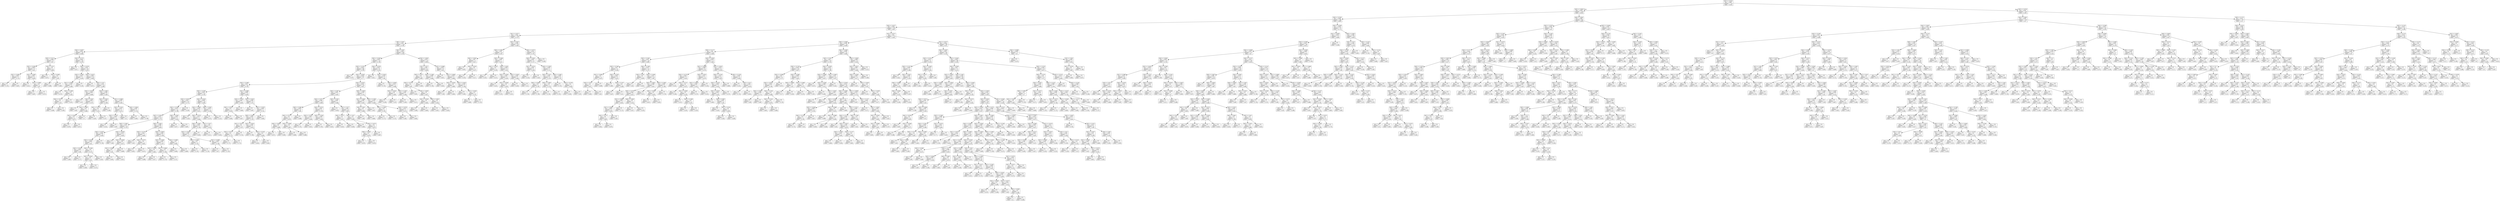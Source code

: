 digraph Tree {
node [shape=box] ;
0 [label="X[2] <= 0.053\nmse = 0.082\nsamples = 714\nvalue = 0.503"] ;
1 [label="X[5] <= 0.065\nmse = 0.055\nsamples = 479\nvalue = 0.626"] ;
0 -> 1 [labeldistance=2.5, labelangle=45, headlabel="True"] ;
2 [label="X[3] <= 0.328\nmse = 0.046\nsamples = 383\nvalue = 0.665"] ;
1 -> 2 ;
3 [label="X[5] <= 0.027\nmse = 0.045\nsamples = 310\nvalue = 0.64"] ;
2 -> 3 ;
4 [label="X[1] <= 0.071\nmse = 0.042\nsamples = 136\nvalue = 0.714"] ;
3 -> 4 ;
5 [label="X[0] <= 0.09\nmse = 0.041\nsamples = 116\nvalue = 0.736"] ;
4 -> 5 ;
6 [label="X[4] <= 0.067\nmse = 0.054\nsamples = 28\nvalue = 0.646"] ;
5 -> 6 ;
7 [label="X[3] <= 0.311\nmse = 0.009\nsamples = 8\nvalue = 0.87"] ;
6 -> 7 ;
8 [label="X[2] <= 0.039\nmse = 0.004\nsamples = 5\nvalue = 0.82"] ;
7 -> 8 ;
9 [label="X[1] <= 0.065\nmse = 0.001\nsamples = 2\nvalue = 0.724"] ;
8 -> 9 ;
10 [label="mse = 0.0\nsamples = 1\nvalue = 0.761"] ;
9 -> 10 ;
11 [label="mse = 0.0\nsamples = 1\nvalue = 0.687"] ;
9 -> 11 ;
12 [label="X[1] <= 0.065\nmse = 0.001\nsamples = 3\nvalue = 0.859"] ;
8 -> 12 ;
13 [label="mse = 0.0\nsamples = 1\nvalue = 0.813"] ;
12 -> 13 ;
14 [label="X[1] <= 0.068\nmse = 0.0\nsamples = 2\nvalue = 0.87"] ;
12 -> 14 ;
15 [label="mse = 0.0\nsamples = 1\nvalue = 0.867"] ;
14 -> 15 ;
16 [label="mse = -0.0\nsamples = 1\nvalue = 0.874"] ;
14 -> 16 ;
17 [label="X[3] <= 0.32\nmse = 0.0\nsamples = 3\nvalue = 0.984"] ;
7 -> 17 ;
18 [label="mse = 0.0\nsamples = 1\nvalue = 0.972"] ;
17 -> 18 ;
19 [label="X[2] <= 0.038\nmse = 0.0\nsamples = 2\nvalue = 0.99"] ;
17 -> 19 ;
20 [label="mse = 0.0\nsamples = 1\nvalue = 0.986"] ;
19 -> 20 ;
21 [label="mse = 0.0\nsamples = 1\nvalue = 0.995"] ;
19 -> 21 ;
22 [label="X[3] <= 0.272\nmse = 0.048\nsamples = 20\nvalue = 0.578"] ;
6 -> 22 ;
23 [label="mse = 0.0\nsamples = 1\nvalue = 0.971"] ;
22 -> 23 ;
24 [label="X[4] <= 0.078\nmse = 0.041\nsamples = 19\nvalue = 0.553"] ;
22 -> 24 ;
25 [label="X[3] <= 0.294\nmse = 0.031\nsamples = 5\nvalue = 0.429"] ;
24 -> 25 ;
26 [label="X[1] <= 0.064\nmse = 0.019\nsamples = 4\nvalue = 0.496"] ;
25 -> 26 ;
27 [label="mse = 0.0\nsamples = 1\nvalue = 0.279"] ;
26 -> 27 ;
28 [label="X[3] <= 0.286\nmse = 0.0\nsamples = 3\nvalue = 0.583"] ;
26 -> 28 ;
29 [label="X[4] <= 0.072\nmse = 0.0\nsamples = 2\nvalue = 0.59"] ;
28 -> 29 ;
30 [label="mse = 0.0\nsamples = 1\nvalue = 0.596"] ;
29 -> 30 ;
31 [label="mse = -0.0\nsamples = 1\nvalue = 0.585"] ;
29 -> 31 ;
32 [label="mse = -0.0\nsamples = 1\nvalue = 0.551"] ;
28 -> 32 ;
33 [label="mse = -0.0\nsamples = 1\nvalue = 0.193"] ;
25 -> 33 ;
34 [label="X[5] <= 0.022\nmse = 0.036\nsamples = 14\nvalue = 0.604"] ;
24 -> 34 ;
35 [label="mse = 0.0\nsamples = 1\nvalue = 0.972"] ;
34 -> 35 ;
36 [label="X[3] <= 0.31\nmse = 0.031\nsamples = 13\nvalue = 0.586"] ;
34 -> 36 ;
37 [label="X[5] <= 0.024\nmse = 0.006\nsamples = 5\nvalue = 0.689"] ;
36 -> 37 ;
38 [label="mse = 0.0\nsamples = 1\nvalue = 0.53"] ;
37 -> 38 ;
39 [label="X[4] <= 0.08\nmse = 0.003\nsamples = 4\nvalue = 0.707"] ;
37 -> 39 ;
40 [label="mse = 0.0\nsamples = 1\nvalue = 0.86"] ;
39 -> 40 ;
41 [label="X[4] <= 0.082\nmse = 0.0\nsamples = 3\nvalue = 0.688"] ;
39 -> 41 ;
42 [label="X[2] <= 0.042\nmse = 0.0\nsamples = 2\nvalue = 0.675"] ;
41 -> 42 ;
43 [label="mse = 0.0\nsamples = 1\nvalue = 0.676"] ;
42 -> 43 ;
44 [label="mse = -0.0\nsamples = 1\nvalue = 0.672"] ;
42 -> 44 ;
45 [label="mse = 0.0\nsamples = 1\nvalue = 0.7"] ;
41 -> 45 ;
46 [label="X[4] <= 0.081\nmse = 0.036\nsamples = 8\nvalue = 0.493"] ;
36 -> 46 ;
47 [label="X[2] <= 0.042\nmse = 0.005\nsamples = 3\nvalue = 0.299"] ;
46 -> 47 ;
48 [label="X[3] <= 0.315\nmse = 0.0\nsamples = 2\nvalue = 0.251"] ;
47 -> 48 ;
49 [label="mse = 0.0\nsamples = 1\nvalue = 0.265"] ;
48 -> 49 ;
50 [label="mse = 0.0\nsamples = 1\nvalue = 0.237"] ;
48 -> 50 ;
51 [label="mse = 0.0\nsamples = 1\nvalue = 0.394"] ;
47 -> 51 ;
52 [label="X[1] <= 0.069\nmse = 0.028\nsamples = 5\nvalue = 0.565"] ;
46 -> 52 ;
53 [label="X[3] <= 0.324\nmse = 0.022\nsamples = 3\nvalue = 0.474"] ;
52 -> 53 ;
54 [label="X[3] <= 0.323\nmse = 0.002\nsamples = 2\nvalue = 0.589"] ;
53 -> 54 ;
55 [label="mse = 0.0\nsamples = 1\nvalue = 0.554"] ;
54 -> 55 ;
56 [label="mse = -0.0\nsamples = 1\nvalue = 0.66"] ;
54 -> 56 ;
57 [label="mse = -0.0\nsamples = 1\nvalue = 0.3"] ;
53 -> 57 ;
58 [label="X[4] <= 0.084\nmse = 0.001\nsamples = 2\nvalue = 0.718"] ;
52 -> 58 ;
59 [label="mse = 0.0\nsamples = 1\nvalue = 0.693"] ;
58 -> 59 ;
60 [label="mse = 0.0\nsamples = 1\nvalue = 0.768"] ;
58 -> 60 ;
61 [label="X[4] <= 0.08\nmse = 0.034\nsamples = 88\nvalue = 0.763"] ;
5 -> 61 ;
62 [label="X[5] <= 0.026\nmse = 0.033\nsamples = 74\nvalue = 0.739"] ;
61 -> 62 ;
63 [label="X[3] <= 0.252\nmse = 0.028\nsamples = 68\nvalue = 0.763"] ;
62 -> 63 ;
64 [label="mse = 0.0\nsamples = 1\nvalue = 0.422"] ;
63 -> 64 ;
65 [label="X[2] <= 0.044\nmse = 0.026\nsamples = 67\nvalue = 0.77"] ;
63 -> 65 ;
66 [label="X[3] <= 0.306\nmse = 0.03\nsamples = 43\nvalue = 0.743"] ;
65 -> 66 ;
67 [label="X[3] <= 0.295\nmse = 0.035\nsamples = 32\nvalue = 0.705"] ;
66 -> 67 ;
68 [label="X[5] <= 0.025\nmse = 0.021\nsamples = 22\nvalue = 0.772"] ;
67 -> 68 ;
69 [label="X[3] <= 0.293\nmse = 0.013\nsamples = 21\nvalue = 0.788"] ;
68 -> 69 ;
70 [label="X[2] <= 0.043\nmse = 0.012\nsamples = 19\nvalue = 0.774"] ;
69 -> 70 ;
71 [label="X[0] <= 0.091\nmse = 0.017\nsamples = 10\nvalue = 0.732"] ;
70 -> 71 ;
72 [label="X[4] <= 0.078\nmse = 0.006\nsamples = 6\nvalue = 0.659"] ;
71 -> 72 ;
73 [label="X[5] <= 0.019\nmse = 0.004\nsamples = 5\nvalue = 0.62"] ;
72 -> 73 ;
74 [label="X[5] <= 0.018\nmse = 0.001\nsamples = 2\nvalue = 0.69"] ;
73 -> 74 ;
75 [label="mse = 0.0\nsamples = 1\nvalue = 0.663"] ;
74 -> 75 ;
76 [label="mse = 0.0\nsamples = 1\nvalue = 0.717"] ;
74 -> 76 ;
77 [label="X[3] <= 0.284\nmse = 0.0\nsamples = 3\nvalue = 0.573"] ;
73 -> 77 ;
78 [label="X[2] <= 0.042\nmse = 0.0\nsamples = 2\nvalue = 0.58"] ;
77 -> 78 ;
79 [label="mse = 0.0\nsamples = 1\nvalue = 0.588"] ;
78 -> 79 ;
80 [label="mse = -0.0\nsamples = 1\nvalue = 0.573"] ;
78 -> 80 ;
81 [label="mse = 0.0\nsamples = 1\nvalue = 0.558"] ;
77 -> 81 ;
82 [label="mse = 0.0\nsamples = 1\nvalue = 0.756"] ;
72 -> 82 ;
83 [label="X[4] <= 0.056\nmse = 0.014\nsamples = 4\nvalue = 0.834"] ;
71 -> 83 ;
84 [label="mse = 0.0\nsamples = 1\nvalue = 0.68"] ;
83 -> 84 ;
85 [label="X[4] <= 0.063\nmse = 0.01\nsamples = 3\nvalue = 0.872"] ;
83 -> 85 ;
86 [label="X[1] <= 0.069\nmse = 0.0\nsamples = 2\nvalue = 0.93"] ;
85 -> 86 ;
87 [label="mse = 0.0\nsamples = 1\nvalue = 0.945"] ;
86 -> 87 ;
88 [label="mse = 0.0\nsamples = 1\nvalue = 0.923"] ;
86 -> 88 ;
89 [label="mse = 0.0\nsamples = 1\nvalue = 0.699"] ;
85 -> 89 ;
90 [label="X[0] <= 0.091\nmse = 0.006\nsamples = 9\nvalue = 0.805"] ;
70 -> 90 ;
91 [label="X[3] <= 0.274\nmse = 0.001\nsamples = 3\nvalue = 0.885"] ;
90 -> 91 ;
92 [label="mse = 0.0\nsamples = 1\nvalue = 0.92"] ;
91 -> 92 ;
93 [label="X[4] <= 0.073\nmse = 0.0\nsamples = 2\nvalue = 0.861"] ;
91 -> 93 ;
94 [label="mse = 0.0\nsamples = 1\nvalue = 0.855"] ;
93 -> 94 ;
95 [label="mse = -0.0\nsamples = 1\nvalue = 0.874"] ;
93 -> 95 ;
96 [label="X[0] <= 0.093\nmse = 0.004\nsamples = 6\nvalue = 0.769"] ;
90 -> 96 ;
97 [label="X[3] <= 0.288\nmse = 0.003\nsamples = 4\nvalue = 0.797"] ;
96 -> 97 ;
98 [label="X[3] <= 0.284\nmse = 0.0\nsamples = 2\nvalue = 0.882"] ;
97 -> 98 ;
99 [label="mse = 0.0\nsamples = 1\nvalue = 0.886"] ;
98 -> 99 ;
100 [label="mse = 0.0\nsamples = 1\nvalue = 0.877"] ;
98 -> 100 ;
101 [label="X[1] <= 0.069\nmse = 0.0\nsamples = 2\nvalue = 0.768"] ;
97 -> 101 ;
102 [label="mse = 0.0\nsamples = 1\nvalue = 0.779"] ;
101 -> 102 ;
103 [label="mse = -0.0\nsamples = 1\nvalue = 0.747"] ;
101 -> 103 ;
104 [label="X[4] <= 0.068\nmse = 0.0\nsamples = 2\nvalue = 0.695"] ;
96 -> 104 ;
105 [label="mse = 0.0\nsamples = 1\nvalue = 0.694"] ;
104 -> 105 ;
106 [label="mse = 0.0\nsamples = 1\nvalue = 0.696"] ;
104 -> 106 ;
107 [label="X[0] <= 0.091\nmse = 0.001\nsamples = 2\nvalue = 0.924"] ;
69 -> 107 ;
108 [label="mse = 0.0\nsamples = 1\nvalue = 0.977"] ;
107 -> 108 ;
109 [label="mse = 0.0\nsamples = 1\nvalue = 0.897"] ;
107 -> 109 ;
110 [label="mse = 0.0\nsamples = 1\nvalue = 0.258"] ;
68 -> 110 ;
111 [label="X[5] <= 0.024\nmse = 0.036\nsamples = 10\nvalue = 0.564"] ;
67 -> 111 ;
112 [label="X[4] <= 0.065\nmse = 0.023\nsamples = 8\nvalue = 0.611"] ;
111 -> 112 ;
113 [label="mse = -0.0\nsamples = 1\nvalue = 0.435"] ;
112 -> 113 ;
114 [label="X[4] <= 0.074\nmse = 0.017\nsamples = 7\nvalue = 0.664"] ;
112 -> 114 ;
115 [label="X[0] <= 0.091\nmse = 0.002\nsamples = 5\nvalue = 0.738"] ;
114 -> 115 ;
116 [label="X[2] <= 0.042\nmse = 0.001\nsamples = 4\nvalue = 0.72"] ;
115 -> 116 ;
117 [label="X[4] <= 0.068\nmse = 0.0\nsamples = 2\nvalue = 0.735"] ;
116 -> 117 ;
118 [label="mse = 0.0\nsamples = 1\nvalue = 0.742"] ;
117 -> 118 ;
119 [label="mse = -0.0\nsamples = 1\nvalue = 0.728"] ;
117 -> 119 ;
120 [label="X[1] <= 0.068\nmse = 0.001\nsamples = 2\nvalue = 0.709"] ;
116 -> 120 ;
121 [label="mse = 0.0\nsamples = 1\nvalue = 0.67"] ;
120 -> 121 ;
122 [label="mse = -0.0\nsamples = 1\nvalue = 0.729"] ;
120 -> 122 ;
123 [label="mse = 0.0\nsamples = 1\nvalue = 0.833"] ;
115 -> 123 ;
124 [label="X[1] <= 0.07\nmse = 0.02\nsamples = 2\nvalue = 0.553"] ;
114 -> 124 ;
125 [label="mse = 0.0\nsamples = 1\nvalue = 0.311"] ;
124 -> 125 ;
126 [label="mse = 0.0\nsamples = 1\nvalue = 0.634"] ;
124 -> 126 ;
127 [label="X[0] <= 0.091\nmse = 0.013\nsamples = 2\nvalue = 0.258"] ;
111 -> 127 ;
128 [label="mse = 0.0\nsamples = 1\nvalue = 0.374"] ;
127 -> 128 ;
129 [label="mse = -0.0\nsamples = 1\nvalue = 0.142"] ;
127 -> 129 ;
130 [label="X[1] <= 0.068\nmse = 0.009\nsamples = 11\nvalue = 0.826"] ;
66 -> 130 ;
131 [label="X[3] <= 0.324\nmse = 0.001\nsamples = 3\nvalue = 0.938"] ;
130 -> 131 ;
132 [label="X[5] <= 0.022\nmse = 0.0\nsamples = 2\nvalue = 0.916"] ;
131 -> 132 ;
133 [label="mse = 0.0\nsamples = 1\nvalue = 0.894"] ;
132 -> 133 ;
134 [label="mse = 0.0\nsamples = 1\nvalue = 0.937"] ;
132 -> 134 ;
135 [label="mse = -0.0\nsamples = 1\nvalue = 0.984"] ;
131 -> 135 ;
136 [label="X[2] <= 0.042\nmse = 0.004\nsamples = 8\nvalue = 0.78"] ;
130 -> 136 ;
137 [label="mse = 0.0\nsamples = 1\nvalue = 0.907"] ;
136 -> 137 ;
138 [label="X[5] <= 0.025\nmse = 0.002\nsamples = 7\nvalue = 0.761"] ;
136 -> 138 ;
139 [label="X[0] <= 0.091\nmse = 0.001\nsamples = 6\nvalue = 0.782"] ;
138 -> 139 ;
140 [label="X[1] <= 0.071\nmse = 0.0\nsamples = 3\nvalue = 0.767"] ;
139 -> 140 ;
141 [label="X[3] <= 0.317\nmse = 0.0\nsamples = 2\nvalue = 0.773"] ;
140 -> 141 ;
142 [label="mse = 0.0\nsamples = 1\nvalue = 0.772"] ;
141 -> 142 ;
143 [label="mse = 0.0\nsamples = 1\nvalue = 0.774"] ;
141 -> 143 ;
144 [label="mse = 0.0\nsamples = 1\nvalue = 0.754"] ;
140 -> 144 ;
145 [label="X[2] <= 0.043\nmse = 0.001\nsamples = 3\nvalue = 0.815"] ;
139 -> 145 ;
146 [label="mse = 0.0\nsamples = 1\nvalue = 0.768"] ;
145 -> 146 ;
147 [label="X[3] <= 0.318\nmse = 0.0\nsamples = 2\nvalue = 0.838"] ;
145 -> 147 ;
148 [label="mse = 0.0\nsamples = 1\nvalue = 0.834"] ;
147 -> 148 ;
149 [label="mse = -0.0\nsamples = 1\nvalue = 0.842"] ;
147 -> 149 ;
150 [label="mse = -0.0\nsamples = 1\nvalue = 0.692"] ;
138 -> 150 ;
151 [label="X[5] <= 0.025\nmse = 0.016\nsamples = 24\nvalue = 0.82"] ;
65 -> 151 ;
152 [label="X[3] <= 0.287\nmse = 0.007\nsamples = 17\nvalue = 0.842"] ;
151 -> 152 ;
153 [label="X[4] <= 0.071\nmse = 0.009\nsamples = 10\nvalue = 0.809"] ;
152 -> 153 ;
154 [label="X[0] <= 0.094\nmse = 0.003\nsamples = 6\nvalue = 0.86"] ;
153 -> 154 ;
155 [label="X[3] <= 0.273\nmse = 0.0\nsamples = 5\nvalue = 0.878"] ;
154 -> 155 ;
156 [label="X[4] <= 0.063\nmse = 0.0\nsamples = 2\nvalue = 0.868"] ;
155 -> 156 ;
157 [label="mse = 0.0\nsamples = 1\nvalue = 0.875"] ;
156 -> 157 ;
158 [label="mse = -0.0\nsamples = 1\nvalue = 0.863"] ;
156 -> 158 ;
159 [label="X[4] <= 0.066\nmse = 0.0\nsamples = 3\nvalue = 0.891"] ;
155 -> 159 ;
160 [label="mse = 0.0\nsamples = 1\nvalue = 0.898"] ;
159 -> 160 ;
161 [label="mse = 0.0\nsamples = 2\nvalue = 0.888"] ;
159 -> 161 ;
162 [label="mse = 0.0\nsamples = 1\nvalue = 0.696"] ;
154 -> 162 ;
163 [label="X[4] <= 0.073\nmse = 0.007\nsamples = 4\nvalue = 0.726"] ;
153 -> 163 ;
164 [label="X[3] <= 0.281\nmse = 0.001\nsamples = 2\nvalue = 0.648"] ;
163 -> 164 ;
165 [label="mse = 0.0\nsamples = 1\nvalue = 0.701"] ;
164 -> 165 ;
166 [label="mse = 0.0\nsamples = 1\nvalue = 0.622"] ;
164 -> 166 ;
167 [label="X[3] <= 0.283\nmse = 0.001\nsamples = 2\nvalue = 0.803"] ;
163 -> 167 ;
168 [label="mse = 0.0\nsamples = 1\nvalue = 0.763"] ;
167 -> 168 ;
169 [label="mse = 0.0\nsamples = 1\nvalue = 0.823"] ;
167 -> 169 ;
170 [label="X[3] <= 0.291\nmse = 0.001\nsamples = 7\nvalue = 0.889"] ;
152 -> 170 ;
171 [label="mse = 0.0\nsamples = 1\nvalue = 0.929"] ;
170 -> 171 ;
172 [label="X[1] <= 0.07\nmse = 0.001\nsamples = 6\nvalue = 0.867"] ;
170 -> 172 ;
173 [label="X[4] <= 0.071\nmse = 0.0\nsamples = 2\nvalue = 0.827"] ;
172 -> 173 ;
174 [label="mse = 0.0\nsamples = 1\nvalue = 0.816"] ;
173 -> 174 ;
175 [label="mse = 0.0\nsamples = 1\nvalue = 0.839"] ;
173 -> 175 ;
176 [label="X[4] <= 0.07\nmse = 0.0\nsamples = 4\nvalue = 0.882"] ;
172 -> 176 ;
177 [label="mse = 0.0\nsamples = 1\nvalue = 0.894"] ;
176 -> 177 ;
178 [label="X[4] <= 0.073\nmse = 0.0\nsamples = 3\nvalue = 0.875"] ;
176 -> 178 ;
179 [label="X[0] <= 0.093\nmse = 0.0\nsamples = 2\nvalue = 0.879"] ;
178 -> 179 ;
180 [label="mse = 0.0\nsamples = 1\nvalue = 0.879"] ;
179 -> 180 ;
181 [label="mse = -0.0\nsamples = 1\nvalue = 0.878"] ;
179 -> 181 ;
182 [label="mse = 0.0\nsamples = 1\nvalue = 0.867"] ;
178 -> 182 ;
183 [label="X[0] <= 0.093\nmse = 0.035\nsamples = 7\nvalue = 0.761"] ;
151 -> 183 ;
184 [label="X[1] <= 0.069\nmse = 0.005\nsamples = 3\nvalue = 0.947"] ;
183 -> 184 ;
185 [label="X[4] <= 0.08\nmse = 0.0\nsamples = 2\nvalue = 0.986"] ;
184 -> 185 ;
186 [label="mse = 0.0\nsamples = 1\nvalue = 0.98"] ;
185 -> 186 ;
187 [label="mse = -0.0\nsamples = 1\nvalue = 0.989"] ;
185 -> 187 ;
188 [label="mse = -0.0\nsamples = 1\nvalue = 0.83"] ;
184 -> 188 ;
189 [label="X[3] <= 0.289\nmse = 0.016\nsamples = 4\nvalue = 0.636"] ;
183 -> 189 ;
190 [label="X[3] <= 0.284\nmse = 0.0\nsamples = 2\nvalue = 0.762"] ;
189 -> 190 ;
191 [label="mse = 0.0\nsamples = 1\nvalue = 0.773"] ;
190 -> 191 ;
192 [label="mse = 0.0\nsamples = 1\nvalue = 0.752"] ;
190 -> 192 ;
193 [label="X[4] <= 0.078\nmse = 0.012\nsamples = 2\nvalue = 0.573"] ;
189 -> 193 ;
194 [label="mse = 0.0\nsamples = 1\nvalue = 0.462"] ;
193 -> 194 ;
195 [label="mse = -0.0\nsamples = 1\nvalue = 0.684"] ;
193 -> 195 ;
196 [label="X[4] <= 0.076\nmse = 0.024\nsamples = 6\nvalue = 0.518"] ;
62 -> 196 ;
197 [label="mse = 0.0\nsamples = 1\nvalue = 0.821"] ;
196 -> 197 ;
198 [label="X[2] <= 0.043\nmse = 0.018\nsamples = 5\nvalue = 0.49"] ;
196 -> 198 ;
199 [label="mse = 0.0\nsamples = 1\nvalue = 0.733"] ;
198 -> 199 ;
200 [label="X[0] <= 0.093\nmse = 0.013\nsamples = 4\nvalue = 0.466"] ;
198 -> 200 ;
201 [label="X[2] <= 0.044\nmse = 0.01\nsamples = 2\nvalue = 0.399"] ;
200 -> 201 ;
202 [label="mse = 0.0\nsamples = 1\nvalue = 0.538"] ;
201 -> 202 ;
203 [label="mse = 0.0\nsamples = 1\nvalue = 0.33"] ;
201 -> 203 ;
204 [label="X[3] <= 0.282\nmse = 0.001\nsamples = 2\nvalue = 0.566"] ;
200 -> 204 ;
205 [label="mse = 0.0\nsamples = 1\nvalue = 0.585"] ;
204 -> 205 ;
206 [label="mse = -0.0\nsamples = 1\nvalue = 0.511"] ;
204 -> 206 ;
207 [label="X[4] <= 0.082\nmse = 0.014\nsamples = 14\nvalue = 0.904"] ;
61 -> 207 ;
208 [label="X[1] <= 0.07\nmse = 0.002\nsamples = 8\nvalue = 0.949"] ;
207 -> 208 ;
209 [label="X[3] <= 0.311\nmse = 0.0\nsamples = 6\nvalue = 0.965"] ;
208 -> 209 ;
210 [label="X[3] <= 0.275\nmse = 0.0\nsamples = 5\nvalue = 0.96"] ;
209 -> 210 ;
211 [label="mse = 0.0\nsamples = 1\nvalue = 0.981"] ;
210 -> 211 ;
212 [label="X[4] <= 0.082\nmse = 0.0\nsamples = 4\nvalue = 0.957"] ;
210 -> 212 ;
213 [label="X[5] <= 0.026\nmse = 0.0\nsamples = 2\nvalue = 0.964"] ;
212 -> 213 ;
214 [label="mse = 0.0\nsamples = 1\nvalue = 0.962"] ;
213 -> 214 ;
215 [label="mse = -0.0\nsamples = 1\nvalue = 0.965"] ;
213 -> 215 ;
216 [label="X[0] <= 0.091\nmse = 0.0\nsamples = 2\nvalue = 0.954"] ;
212 -> 216 ;
217 [label="mse = 0.0\nsamples = 1\nvalue = 0.952"] ;
216 -> 217 ;
218 [label="mse = -0.0\nsamples = 1\nvalue = 0.954"] ;
216 -> 218 ;
219 [label="mse = -0.0\nsamples = 1\nvalue = 0.985"] ;
209 -> 219 ;
220 [label="X[3] <= 0.296\nmse = 0.006\nsamples = 2\nvalue = 0.864"] ;
208 -> 220 ;
221 [label="mse = 0.0\nsamples = 1\nvalue = 0.784"] ;
220 -> 221 ;
222 [label="mse = 0.0\nsamples = 1\nvalue = 0.944"] ;
220 -> 222 ;
223 [label="X[1] <= 0.068\nmse = 0.024\nsamples = 6\nvalue = 0.83"] ;
207 -> 223 ;
224 [label="mse = 0.0\nsamples = 1\nvalue = 0.651"] ;
223 -> 224 ;
225 [label="X[1] <= 0.069\nmse = 0.018\nsamples = 5\nvalue = 0.889"] ;
223 -> 225 ;
226 [label="X[5] <= 0.026\nmse = 0.0\nsamples = 2\nvalue = 0.989"] ;
225 -> 226 ;
227 [label="mse = 0.0\nsamples = 1\nvalue = 0.98"] ;
226 -> 227 ;
228 [label="mse = 0.0\nsamples = 1\nvalue = 0.994"] ;
226 -> 228 ;
229 [label="X[2] <= 0.043\nmse = 0.016\nsamples = 3\nvalue = 0.789"] ;
225 -> 229 ;
230 [label="mse = 0.0\nsamples = 1\nvalue = 0.965"] ;
229 -> 230 ;
231 [label="X[2] <= 0.044\nmse = 0.0\nsamples = 2\nvalue = 0.701"] ;
229 -> 231 ;
232 [label="mse = 0.0\nsamples = 1\nvalue = 0.686"] ;
231 -> 232 ;
233 [label="mse = -0.0\nsamples = 1\nvalue = 0.716"] ;
231 -> 233 ;
234 [label="X[2] <= 0.047\nmse = 0.028\nsamples = 20\nvalue = 0.593"] ;
4 -> 234 ;
235 [label="X[0] <= 0.092\nmse = 0.02\nsamples = 10\nvalue = 0.501"] ;
234 -> 235 ;
236 [label="X[4] <= 0.081\nmse = 0.02\nsamples = 3\nvalue = 0.617"] ;
235 -> 236 ;
237 [label="mse = 0.0\nsamples = 1\nvalue = 0.842"] ;
236 -> 237 ;
238 [label="X[5] <= 0.025\nmse = 0.0\nsamples = 2\nvalue = 0.527"] ;
236 -> 238 ;
239 [label="mse = 0.0\nsamples = 1\nvalue = 0.534"] ;
238 -> 239 ;
240 [label="mse = 0.0\nsamples = 1\nvalue = 0.517"] ;
238 -> 240 ;
241 [label="X[3] <= 0.289\nmse = 0.007\nsamples = 7\nvalue = 0.427"] ;
235 -> 241 ;
242 [label="X[5] <= 0.022\nmse = 0.0\nsamples = 2\nvalue = 0.526"] ;
241 -> 242 ;
243 [label="mse = 0.0\nsamples = 1\nvalue = 0.532"] ;
242 -> 243 ;
244 [label="mse = -0.0\nsamples = 1\nvalue = 0.515"] ;
242 -> 244 ;
245 [label="X[4] <= 0.08\nmse = 0.004\nsamples = 5\nvalue = 0.39"] ;
241 -> 245 ;
246 [label="X[3] <= 0.293\nmse = 0.001\nsamples = 3\nvalue = 0.359"] ;
245 -> 246 ;
247 [label="mse = 0.0\nsamples = 1\nvalue = 0.432"] ;
246 -> 247 ;
248 [label="X[2] <= 0.046\nmse = 0.0\nsamples = 2\nvalue = 0.344"] ;
246 -> 248 ;
249 [label="mse = 0.0\nsamples = 1\nvalue = 0.353"] ;
248 -> 249 ;
250 [label="mse = -0.0\nsamples = 1\nvalue = 0.331"] ;
248 -> 250 ;
251 [label="X[2] <= 0.045\nmse = 0.001\nsamples = 2\nvalue = 0.484"] ;
245 -> 251 ;
252 [label="mse = 0.0\nsamples = 1\nvalue = 0.458"] ;
251 -> 252 ;
253 [label="mse = 0.0\nsamples = 1\nvalue = 0.51"] ;
251 -> 253 ;
254 [label="X[4] <= 0.072\nmse = 0.015\nsamples = 10\nvalue = 0.702"] ;
234 -> 254 ;
255 [label="X[4] <= 0.053\nmse = 0.007\nsamples = 9\nvalue = 0.727"] ;
254 -> 255 ;
256 [label="X[1] <= 0.074\nmse = 0.001\nsamples = 2\nvalue = 0.549"] ;
255 -> 256 ;
257 [label="mse = 0.0\nsamples = 1\nvalue = 0.516"] ;
256 -> 257 ;
258 [label="mse = 0.0\nsamples = 1\nvalue = 0.582"] ;
256 -> 258 ;
259 [label="X[3] <= 0.263\nmse = 0.002\nsamples = 7\nvalue = 0.757"] ;
255 -> 259 ;
260 [label="X[3] <= 0.247\nmse = 0.001\nsamples = 4\nvalue = 0.735"] ;
259 -> 260 ;
261 [label="X[0] <= 0.094\nmse = 0.0\nsamples = 2\nvalue = 0.761"] ;
260 -> 261 ;
262 [label="mse = 0.0\nsamples = 1\nvalue = 0.748"] ;
261 -> 262 ;
263 [label="mse = 0.0\nsamples = 1\nvalue = 0.768"] ;
261 -> 263 ;
264 [label="X[0] <= 0.095\nmse = 0.0\nsamples = 2\nvalue = 0.716"] ;
260 -> 264 ;
265 [label="mse = 0.0\nsamples = 1\nvalue = 0.729"] ;
264 -> 265 ;
266 [label="mse = -0.0\nsamples = 1\nvalue = 0.702"] ;
264 -> 266 ;
267 [label="X[4] <= 0.061\nmse = 0.002\nsamples = 3\nvalue = 0.787"] ;
259 -> 267 ;
268 [label="mse = 0.0\nsamples = 1\nvalue = 0.753"] ;
267 -> 268 ;
269 [label="X[3] <= 0.278\nmse = 0.0\nsamples = 2\nvalue = 0.838"] ;
267 -> 269 ;
270 [label="mse = 0.0\nsamples = 1\nvalue = 0.846"] ;
269 -> 270 ;
271 [label="mse = 0.0\nsamples = 1\nvalue = 0.83"] ;
269 -> 271 ;
272 [label="mse = -0.0\nsamples = 1\nvalue = 0.358"] ;
254 -> 272 ;
273 [label="X[1] <= 0.071\nmse = 0.04\nsamples = 174\nvalue = 0.581"] ;
3 -> 273 ;
274 [label="X[0] <= 0.084\nmse = 0.039\nsamples = 76\nvalue = 0.636"] ;
273 -> 274 ;
275 [label="X[4] <= 0.117\nmse = 0.03\nsamples = 35\nvalue = 0.566"] ;
274 -> 275 ;
276 [label="X[3] <= 0.262\nmse = 0.021\nsamples = 18\nvalue = 0.665"] ;
275 -> 276 ;
277 [label="X[3] <= 0.248\nmse = 0.01\nsamples = 6\nvalue = 0.544"] ;
276 -> 277 ;
278 [label="X[1] <= 0.065\nmse = 0.0\nsamples = 3\nvalue = 0.625"] ;
277 -> 278 ;
279 [label="X[3] <= 0.24\nmse = 0.0\nsamples = 2\nvalue = 0.617"] ;
278 -> 279 ;
280 [label="mse = 0.0\nsamples = 1\nvalue = 0.605"] ;
279 -> 280 ;
281 [label="mse = 0.0\nsamples = 1\nvalue = 0.62"] ;
279 -> 281 ;
282 [label="mse = -0.0\nsamples = 1\nvalue = 0.666"] ;
278 -> 282 ;
283 [label="X[3] <= 0.253\nmse = 0.001\nsamples = 3\nvalue = 0.422"] ;
277 -> 283 ;
284 [label="mse = 0.0\nsamples = 1\nvalue = 0.466"] ;
283 -> 284 ;
285 [label="X[4] <= 0.107\nmse = 0.0\nsamples = 2\nvalue = 0.408"] ;
283 -> 285 ;
286 [label="mse = 0.0\nsamples = 1\nvalue = 0.407"] ;
285 -> 286 ;
287 [label="mse = -0.0\nsamples = 1\nvalue = 0.41"] ;
285 -> 287 ;
288 [label="X[4] <= 0.108\nmse = 0.013\nsamples = 12\nvalue = 0.737"] ;
276 -> 288 ;
289 [label="X[3] <= 0.28\nmse = 0.0\nsamples = 2\nvalue = 0.849"] ;
288 -> 289 ;
290 [label="mse = 0.0\nsamples = 1\nvalue = 0.85"] ;
289 -> 290 ;
291 [label="mse = 0.0\nsamples = 1\nvalue = 0.844"] ;
289 -> 291 ;
292 [label="X[3] <= 0.288\nmse = 0.011\nsamples = 10\nvalue = 0.69"] ;
288 -> 292 ;
293 [label="X[0] <= 0.083\nmse = 0.008\nsamples = 7\nvalue = 0.637"] ;
292 -> 293 ;
294 [label="X[3] <= 0.276\nmse = 0.004\nsamples = 6\nvalue = 0.612"] ;
293 -> 294 ;
295 [label="X[1] <= 0.065\nmse = 0.002\nsamples = 4\nvalue = 0.654"] ;
294 -> 295 ;
296 [label="X[1] <= 0.065\nmse = 0.002\nsamples = 3\nvalue = 0.635"] ;
295 -> 296 ;
297 [label="X[3] <= 0.271\nmse = 0.0\nsamples = 2\nvalue = 0.662"] ;
296 -> 297 ;
298 [label="mse = 0.0\nsamples = 1\nvalue = 0.644"] ;
297 -> 298 ;
299 [label="mse = 0.0\nsamples = 1\nvalue = 0.679"] ;
297 -> 299 ;
300 [label="mse = -0.0\nsamples = 1\nvalue = 0.581"] ;
296 -> 300 ;
301 [label="mse = 0.0\nsamples = 1\nvalue = 0.713"] ;
295 -> 301 ;
302 [label="X[0] <= 0.082\nmse = 0.0\nsamples = 2\nvalue = 0.555"] ;
294 -> 302 ;
303 [label="mse = 0.0\nsamples = 1\nvalue = 0.557"] ;
302 -> 303 ;
304 [label="mse = 0.0\nsamples = 1\nvalue = 0.554"] ;
302 -> 304 ;
305 [label="mse = -0.0\nsamples = 1\nvalue = 0.812"] ;
293 -> 305 ;
306 [label="X[3] <= 0.296\nmse = 0.002\nsamples = 3\nvalue = 0.796"] ;
292 -> 306 ;
307 [label="X[0] <= 0.082\nmse = 0.0\nsamples = 2\nvalue = 0.834"] ;
306 -> 307 ;
308 [label="mse = 0.0\nsamples = 1\nvalue = 0.813"] ;
307 -> 308 ;
309 [label="mse = 0.0\nsamples = 1\nvalue = 0.855"] ;
307 -> 309 ;
310 [label="mse = -0.0\nsamples = 1\nvalue = 0.758"] ;
306 -> 310 ;
311 [label="X[3] <= 0.305\nmse = 0.018\nsamples = 17\nvalue = 0.462"] ;
275 -> 311 ;
312 [label="X[1] <= 0.068\nmse = 0.009\nsamples = 8\nvalue = 0.376"] ;
311 -> 312 ;
313 [label="X[3] <= 0.275\nmse = 0.003\nsamples = 5\nvalue = 0.342"] ;
312 -> 313 ;
314 [label="mse = 0.0\nsamples = 1\nvalue = 0.501"] ;
313 -> 314 ;
315 [label="X[4] <= 0.121\nmse = 0.0\nsamples = 4\nvalue = 0.322"] ;
313 -> 315 ;
316 [label="mse = 0.0\nsamples = 1\nvalue = 0.294"] ;
315 -> 316 ;
317 [label="X[1] <= 0.065\nmse = 0.0\nsamples = 3\nvalue = 0.326"] ;
315 -> 317 ;
318 [label="mse = 0.0\nsamples = 1\nvalue = 0.313"] ;
317 -> 318 ;
319 [label="X[3] <= 0.286\nmse = 0.0\nsamples = 2\nvalue = 0.331"] ;
317 -> 319 ;
320 [label="mse = 0.0\nsamples = 1\nvalue = 0.335"] ;
319 -> 320 ;
321 [label="mse = 0.0\nsamples = 1\nvalue = 0.326"] ;
319 -> 321 ;
322 [label="X[3] <= 0.301\nmse = 0.011\nsamples = 3\nvalue = 0.479"] ;
312 -> 322 ;
323 [label="X[2] <= 0.042\nmse = 0.001\nsamples = 2\nvalue = 0.552"] ;
322 -> 323 ;
324 [label="mse = 0.0\nsamples = 1\nvalue = 0.579"] ;
323 -> 324 ;
325 [label="mse = -0.0\nsamples = 1\nvalue = 0.525"] ;
323 -> 325 ;
326 [label="mse = -0.0\nsamples = 1\nvalue = 0.334"] ;
322 -> 326 ;
327 [label="X[2] <= 0.042\nmse = 0.014\nsamples = 9\nvalue = 0.536"] ;
311 -> 327 ;
328 [label="X[4] <= 0.144\nmse = 0.011\nsamples = 6\nvalue = 0.495"] ;
327 -> 328 ;
329 [label="X[3] <= 0.323\nmse = 0.005\nsamples = 5\nvalue = 0.452"] ;
328 -> 329 ;
330 [label="X[5] <= 0.053\nmse = 0.003\nsamples = 4\nvalue = 0.435"] ;
329 -> 330 ;
331 [label="mse = 0.0\nsamples = 1\nvalue = 0.494"] ;
330 -> 331 ;
332 [label="X[0] <= 0.082\nmse = 0.001\nsamples = 3\nvalue = 0.39"] ;
330 -> 332 ;
333 [label="mse = 0.0\nsamples = 1\nvalue = 0.343"] ;
332 -> 333 ;
334 [label="X[3] <= 0.318\nmse = 0.0\nsamples = 2\nvalue = 0.406"] ;
332 -> 334 ;
335 [label="mse = 0.0\nsamples = 1\nvalue = 0.405"] ;
334 -> 335 ;
336 [label="mse = 0.0\nsamples = 1\nvalue = 0.406"] ;
334 -> 336 ;
337 [label="mse = -0.0\nsamples = 1\nvalue = 0.576"] ;
329 -> 337 ;
338 [label="mse = 0.0\nsamples = 1\nvalue = 0.666"] ;
328 -> 338 ;
339 [label="X[4] <= 0.129\nmse = 0.005\nsamples = 3\nvalue = 0.638"] ;
327 -> 339 ;
340 [label="mse = 0.0\nsamples = 1\nvalue = 0.525"] ;
339 -> 340 ;
341 [label="X[3] <= 0.31\nmse = 0.001\nsamples = 2\nvalue = 0.676"] ;
339 -> 341 ;
342 [label="mse = 0.0\nsamples = 1\nvalue = 0.719"] ;
341 -> 342 ;
343 [label="mse = -0.0\nsamples = 1\nvalue = 0.654"] ;
341 -> 343 ;
344 [label="X[0] <= 0.093\nmse = 0.039\nsamples = 41\nvalue = 0.694"] ;
274 -> 344 ;
345 [label="X[3] <= 0.28\nmse = 0.03\nsamples = 35\nvalue = 0.742"] ;
344 -> 345 ;
346 [label="X[4] <= 0.116\nmse = 0.028\nsamples = 10\nvalue = 0.627"] ;
345 -> 346 ;
347 [label="X[3] <= 0.268\nmse = 0.01\nsamples = 6\nvalue = 0.737"] ;
346 -> 347 ;
348 [label="X[5] <= 0.032\nmse = 0.004\nsamples = 5\nvalue = 0.708"] ;
347 -> 348 ;
349 [label="X[4] <= 0.081\nmse = 0.009\nsamples = 2\nvalue = 0.774"] ;
348 -> 349 ;
350 [label="mse = 0.0\nsamples = 1\nvalue = 0.68"] ;
349 -> 350 ;
351 [label="mse = -0.0\nsamples = 1\nvalue = 0.867"] ;
349 -> 351 ;
352 [label="X[4] <= 0.104\nmse = 0.0\nsamples = 3\nvalue = 0.686"] ;
348 -> 352 ;
353 [label="X[3] <= 0.254\nmse = 0.0\nsamples = 2\nvalue = 0.679"] ;
352 -> 353 ;
354 [label="mse = 0.0\nsamples = 1\nvalue = 0.661"] ;
353 -> 354 ;
355 [label="mse = -0.0\nsamples = 1\nvalue = 0.684"] ;
353 -> 355 ;
356 [label="mse = 0.0\nsamples = 1\nvalue = 0.718"] ;
352 -> 356 ;
357 [label="mse = 0.0\nsamples = 1\nvalue = 0.973"] ;
347 -> 357 ;
358 [label="X[3] <= 0.266\nmse = 0.008\nsamples = 4\nvalue = 0.461"] ;
346 -> 358 ;
359 [label="X[0] <= 0.086\nmse = 0.0\nsamples = 2\nvalue = 0.55"] ;
358 -> 359 ;
360 [label="mse = 0.0\nsamples = 1\nvalue = 0.577"] ;
359 -> 360 ;
361 [label="mse = -0.0\nsamples = 1\nvalue = 0.536"] ;
359 -> 361 ;
362 [label="X[1] <= 0.069\nmse = 0.0\nsamples = 2\nvalue = 0.372"] ;
358 -> 362 ;
363 [label="mse = 0.0\nsamples = 1\nvalue = 0.378"] ;
362 -> 363 ;
364 [label="mse = 0.0\nsamples = 1\nvalue = 0.361"] ;
362 -> 364 ;
365 [label="X[5] <= 0.029\nmse = 0.024\nsamples = 25\nvalue = 0.786"] ;
345 -> 365 ;
366 [label="X[3] <= 0.296\nmse = 0.037\nsamples = 4\nvalue = 0.611"] ;
365 -> 366 ;
367 [label="mse = 0.0\nsamples = 1\nvalue = 0.974"] ;
366 -> 367 ;
368 [label="X[3] <= 0.299\nmse = 0.006\nsamples = 3\nvalue = 0.521"] ;
366 -> 368 ;
369 [label="mse = 0.0\nsamples = 1\nvalue = 0.448"] ;
368 -> 369 ;
370 [label="X[0] <= 0.091\nmse = 0.001\nsamples = 2\nvalue = 0.593"] ;
368 -> 370 ;
371 [label="mse = 0.0\nsamples = 1\nvalue = 0.622"] ;
370 -> 371 ;
372 [label="mse = 0.0\nsamples = 1\nvalue = 0.565"] ;
370 -> 372 ;
373 [label="X[1] <= 0.067\nmse = 0.017\nsamples = 21\nvalue = 0.812"] ;
365 -> 373 ;
374 [label="mse = 0.0\nsamples = 1\nvalue = 0.442"] ;
373 -> 374 ;
375 [label="X[5] <= 0.054\nmse = 0.014\nsamples = 20\nvalue = 0.823"] ;
373 -> 375 ;
376 [label="X[0] <= 0.088\nmse = 0.006\nsamples = 14\nvalue = 0.873"] ;
375 -> 376 ;
377 [label="X[3] <= 0.306\nmse = 0.008\nsamples = 6\nvalue = 0.824"] ;
376 -> 377 ;
378 [label="X[5] <= 0.049\nmse = 0.003\nsamples = 3\nvalue = 0.765"] ;
377 -> 378 ;
379 [label="X[4] <= 0.118\nmse = 0.0\nsamples = 2\nvalue = 0.792"] ;
378 -> 379 ;
380 [label="mse = 0.0\nsamples = 1\nvalue = 0.774"] ;
379 -> 380 ;
381 [label="mse = -0.0\nsamples = 1\nvalue = 0.81"] ;
379 -> 381 ;
382 [label="mse = 0.0\nsamples = 1\nvalue = 0.657"] ;
378 -> 382 ;
383 [label="X[0] <= 0.086\nmse = 0.0\nsamples = 3\nvalue = 0.923"] ;
377 -> 383 ;
384 [label="mse = 0.0\nsamples = 1\nvalue = 0.896"] ;
383 -> 384 ;
385 [label="X[1] <= 0.068\nmse = 0.0\nsamples = 2\nvalue = 0.936"] ;
383 -> 385 ;
386 [label="mse = 0.0\nsamples = 1\nvalue = 0.926"] ;
385 -> 386 ;
387 [label="mse = 0.0\nsamples = 1\nvalue = 0.946"] ;
385 -> 387 ;
388 [label="X[4] <= 0.1\nmse = 0.003\nsamples = 8\nvalue = 0.901"] ;
376 -> 388 ;
389 [label="mse = 0.0\nsamples = 1\nvalue = 0.988"] ;
388 -> 389 ;
390 [label="X[3] <= 0.321\nmse = 0.002\nsamples = 7\nvalue = 0.887"] ;
388 -> 390 ;
391 [label="X[4] <= 0.115\nmse = 0.001\nsamples = 5\nvalue = 0.868"] ;
390 -> 391 ;
392 [label="mse = 0.0\nsamples = 1\nvalue = 0.83"] ;
391 -> 392 ;
393 [label="X[5] <= 0.047\nmse = 0.001\nsamples = 4\nvalue = 0.879"] ;
391 -> 393 ;
394 [label="X[3] <= 0.303\nmse = 0.001\nsamples = 2\nvalue = 0.901"] ;
393 -> 394 ;
395 [label="mse = 0.0\nsamples = 1\nvalue = 0.884"] ;
394 -> 395 ;
396 [label="mse = 0.0\nsamples = 1\nvalue = 0.934"] ;
394 -> 396 ;
397 [label="X[4] <= 0.127\nmse = 0.0\nsamples = 2\nvalue = 0.862"] ;
393 -> 397 ;
398 [label="mse = 0.0\nsamples = 1\nvalue = 0.861"] ;
397 -> 398 ;
399 [label="mse = -0.0\nsamples = 1\nvalue = 0.863"] ;
397 -> 399 ;
400 [label="X[0] <= 0.09\nmse = 0.0\nsamples = 2\nvalue = 0.945"] ;
390 -> 400 ;
401 [label="mse = 0.0\nsamples = 1\nvalue = 0.94"] ;
400 -> 401 ;
402 [label="mse = 0.0\nsamples = 1\nvalue = 0.954"] ;
400 -> 402 ;
403 [label="X[1] <= 0.068\nmse = 0.014\nsamples = 6\nvalue = 0.723"] ;
375 -> 403 ;
404 [label="mse = 0.0\nsamples = 1\nvalue = 0.957"] ;
403 -> 404 ;
405 [label="X[4] <= 0.137\nmse = 0.002\nsamples = 5\nvalue = 0.671"] ;
403 -> 405 ;
406 [label="mse = 0.0\nsamples = 1\nvalue = 0.571"] ;
405 -> 406 ;
407 [label="X[5] <= 0.061\nmse = 0.001\nsamples = 4\nvalue = 0.684"] ;
405 -> 407 ;
408 [label="X[2] <= 0.045\nmse = 0.0\nsamples = 3\nvalue = 0.693"] ;
407 -> 408 ;
409 [label="X[1] <= 0.069\nmse = 0.0\nsamples = 2\nvalue = 0.69"] ;
408 -> 409 ;
410 [label="mse = 0.0\nsamples = 1\nvalue = 0.692"] ;
409 -> 410 ;
411 [label="mse = 0.0\nsamples = 1\nvalue = 0.687"] ;
409 -> 411 ;
412 [label="mse = 0.0\nsamples = 1\nvalue = 0.707"] ;
408 -> 412 ;
413 [label="mse = 0.0\nsamples = 1\nvalue = 0.621"] ;
407 -> 413 ;
414 [label="X[4] <= 0.085\nmse = 0.006\nsamples = 6\nvalue = 0.435"] ;
344 -> 414 ;
415 [label="X[2] <= 0.047\nmse = 0.003\nsamples = 5\nvalue = 0.466"] ;
414 -> 415 ;
416 [label="X[3] <= 0.283\nmse = 0.003\nsamples = 4\nvalue = 0.477"] ;
415 -> 416 ;
417 [label="mse = 0.0\nsamples = 1\nvalue = 0.597"] ;
416 -> 417 ;
418 [label="X[2] <= 0.045\nmse = 0.0\nsamples = 3\nvalue = 0.457"] ;
416 -> 418 ;
419 [label="mse = 0.0\nsamples = 1\nvalue = 0.431"] ;
418 -> 419 ;
420 [label="X[5] <= 0.028\nmse = 0.0\nsamples = 2\nvalue = 0.462"] ;
418 -> 420 ;
421 [label="mse = 0.0\nsamples = 1\nvalue = 0.477"] ;
420 -> 421 ;
422 [label="mse = -0.0\nsamples = 1\nvalue = 0.458"] ;
420 -> 422 ;
423 [label="mse = -0.0\nsamples = 1\nvalue = 0.389"] ;
415 -> 423 ;
424 [label="mse = 0.0\nsamples = 1\nvalue = 0.313"] ;
414 -> 424 ;
425 [label="X[1] <= 0.077\nmse = 0.036\nsamples = 98\nvalue = 0.54"] ;
273 -> 425 ;
426 [label="X[0] <= 0.087\nmse = 0.032\nsamples = 94\nvalue = 0.528"] ;
425 -> 426 ;
427 [label="X[3] <= 0.314\nmse = 0.012\nsamples = 8\nvalue = 0.416"] ;
426 -> 427 ;
428 [label="X[4] <= 0.122\nmse = 0.005\nsamples = 5\nvalue = 0.368"] ;
427 -> 428 ;
429 [label="mse = 0.0\nsamples = 1\nvalue = 0.444"] ;
428 -> 429 ;
430 [label="X[2] <= 0.047\nmse = 0.003\nsamples = 4\nvalue = 0.339"] ;
428 -> 430 ;
431 [label="X[0] <= 0.086\nmse = 0.0\nsamples = 3\nvalue = 0.319"] ;
430 -> 431 ;
432 [label="X[0] <= 0.084\nmse = 0.0\nsamples = 2\nvalue = 0.332"] ;
431 -> 432 ;
433 [label="mse = 0.0\nsamples = 1\nvalue = 0.336"] ;
432 -> 433 ;
434 [label="mse = -0.0\nsamples = 1\nvalue = 0.326"] ;
432 -> 434 ;
435 [label="mse = 0.0\nsamples = 1\nvalue = 0.287"] ;
431 -> 435 ;
436 [label="mse = -0.0\nsamples = 1\nvalue = 0.48"] ;
430 -> 436 ;
437 [label="X[2] <= 0.045\nmse = 0.012\nsamples = 3\nvalue = 0.504"] ;
427 -> 437 ;
438 [label="X[1] <= 0.071\nmse = 0.0\nsamples = 2\nvalue = 0.426"] ;
437 -> 438 ;
439 [label="mse = 0.0\nsamples = 1\nvalue = 0.462"] ;
438 -> 439 ;
440 [label="mse = 0.0\nsamples = 1\nvalue = 0.414"] ;
438 -> 440 ;
441 [label="mse = 0.0\nsamples = 1\nvalue = 0.66"] ;
437 -> 441 ;
442 [label="X[5] <= 0.043\nmse = 0.033\nsamples = 86\nvalue = 0.543"] ;
426 -> 442 ;
443 [label="X[5] <= 0.028\nmse = 0.03\nsamples = 71\nvalue = 0.515"] ;
442 -> 443 ;
444 [label="X[2] <= 0.045\nmse = 0.021\nsamples = 9\nvalue = 0.642"] ;
443 -> 444 ;
445 [label="X[0] <= 0.092\nmse = 0.004\nsamples = 2\nvalue = 0.825"] ;
444 -> 445 ;
446 [label="mse = 0.0\nsamples = 1\nvalue = 0.888"] ;
445 -> 446 ;
447 [label="mse = 0.0\nsamples = 1\nvalue = 0.762"] ;
445 -> 447 ;
448 [label="X[4] <= 0.084\nmse = 0.017\nsamples = 7\nvalue = 0.614"] ;
444 -> 448 ;
449 [label="X[4] <= 0.08\nmse = 0.018\nsamples = 6\nvalue = 0.646"] ;
448 -> 449 ;
450 [label="X[4] <= 0.071\nmse = 0.007\nsamples = 5\nvalue = 0.59"] ;
449 -> 450 ;
451 [label="mse = 0.0\nsamples = 1\nvalue = 0.786"] ;
450 -> 451 ;
452 [label="X[0] <= 0.096\nmse = 0.001\nsamples = 4\nvalue = 0.562"] ;
450 -> 452 ;
453 [label="X[4] <= 0.076\nmse = 0.0\nsamples = 3\nvalue = 0.583"] ;
452 -> 453 ;
454 [label="mse = 0.0\nsamples = 1\nvalue = 0.601"] ;
453 -> 454 ;
455 [label="X[2] <= 0.049\nmse = 0.0\nsamples = 2\nvalue = 0.571"] ;
453 -> 455 ;
456 [label="mse = 0.0\nsamples = 1\nvalue = 0.598"] ;
455 -> 456 ;
457 [label="mse = 0.0\nsamples = 1\nvalue = 0.558"] ;
455 -> 457 ;
458 [label="mse = -0.0\nsamples = 1\nvalue = 0.51"] ;
452 -> 458 ;
459 [label="mse = -0.0\nsamples = 1\nvalue = 0.87"] ;
449 -> 459 ;
460 [label="mse = 0.0\nsamples = 1\nvalue = 0.508"] ;
448 -> 460 ;
461 [label="X[4] <= 0.08\nmse = 0.029\nsamples = 62\nvalue = 0.495"] ;
443 -> 461 ;
462 [label="mse = 0.0\nsamples = 1\nvalue = 0.827"] ;
461 -> 462 ;
463 [label="X[4] <= 0.082\nmse = 0.027\nsamples = 61\nvalue = 0.488"] ;
461 -> 463 ;
464 [label="X[3] <= 0.261\nmse = 0.0\nsamples = 3\nvalue = 0.256"] ;
463 -> 464 ;
465 [label="mse = 0.0\nsamples = 1\nvalue = 0.238"] ;
464 -> 465 ;
466 [label="X[1] <= 0.073\nmse = 0.0\nsamples = 2\nvalue = 0.264"] ;
464 -> 466 ;
467 [label="mse = 0.0\nsamples = 1\nvalue = 0.263"] ;
466 -> 467 ;
468 [label="mse = -0.0\nsamples = 1\nvalue = 0.269"] ;
466 -> 468 ;
469 [label="X[3] <= 0.304\nmse = 0.025\nsamples = 58\nvalue = 0.504"] ;
463 -> 469 ;
470 [label="X[5] <= 0.035\nmse = 0.015\nsamples = 40\nvalue = 0.541"] ;
469 -> 470 ;
471 [label="X[5] <= 0.029\nmse = 0.014\nsamples = 35\nvalue = 0.557"] ;
470 -> 471 ;
472 [label="X[3] <= 0.299\nmse = 0.008\nsamples = 7\nvalue = 0.621"] ;
471 -> 472 ;
473 [label="X[3] <= 0.291\nmse = 0.002\nsamples = 5\nvalue = 0.588"] ;
472 -> 473 ;
474 [label="X[3] <= 0.277\nmse = 0.0\nsamples = 3\nvalue = 0.607"] ;
473 -> 474 ;
475 [label="mse = 0.0\nsamples = 1\nvalue = 0.63"] ;
474 -> 475 ;
476 [label="X[4] <= 0.083\nmse = 0.0\nsamples = 2\nvalue = 0.601"] ;
474 -> 476 ;
477 [label="mse = 0.0\nsamples = 1\nvalue = 0.605"] ;
476 -> 477 ;
478 [label="mse = -0.0\nsamples = 1\nvalue = 0.595"] ;
476 -> 478 ;
479 [label="X[4] <= 0.085\nmse = 0.0\nsamples = 2\nvalue = 0.502"] ;
473 -> 479 ;
480 [label="mse = 0.0\nsamples = 1\nvalue = 0.483"] ;
479 -> 480 ;
481 [label="mse = 0.0\nsamples = 1\nvalue = 0.521"] ;
479 -> 481 ;
482 [label="X[1] <= 0.073\nmse = 0.001\nsamples = 2\nvalue = 0.804"] ;
472 -> 482 ;
483 [label="mse = 0.0\nsamples = 1\nvalue = 0.777"] ;
482 -> 483 ;
484 [label="mse = -0.0\nsamples = 1\nvalue = 0.832"] ;
482 -> 484 ;
485 [label="X[4] <= 0.091\nmse = 0.014\nsamples = 28\nvalue = 0.535"] ;
471 -> 485 ;
486 [label="X[4] <= 0.082\nmse = 0.014\nsamples = 22\nvalue = 0.515"] ;
485 -> 486 ;
487 [label="X[1] <= 0.072\nmse = 0.005\nsamples = 2\nvalue = 0.694"] ;
486 -> 487 ;
488 [label="mse = 0.0\nsamples = 1\nvalue = 0.763"] ;
487 -> 488 ;
489 [label="mse = 0.0\nsamples = 1\nvalue = 0.624"] ;
487 -> 489 ;
490 [label="X[0] <= 0.093\nmse = 0.012\nsamples = 20\nvalue = 0.502"] ;
486 -> 490 ;
491 [label="X[1] <= 0.071\nmse = 0.009\nsamples = 6\nvalue = 0.58"] ;
490 -> 491 ;
492 [label="X[3] <= 0.269\nmse = 0.0\nsamples = 2\nvalue = 0.475"] ;
491 -> 492 ;
493 [label="mse = 0.0\nsamples = 1\nvalue = 0.461"] ;
492 -> 493 ;
494 [label="mse = -0.0\nsamples = 1\nvalue = 0.488"] ;
492 -> 494 ;
495 [label="X[3] <= 0.27\nmse = 0.006\nsamples = 4\nvalue = 0.622"] ;
491 -> 495 ;
496 [label="X[2] <= 0.048\nmse = 0.002\nsamples = 2\nvalue = 0.536"] ;
495 -> 496 ;
497 [label="mse = 0.0\nsamples = 1\nvalue = 0.487"] ;
496 -> 497 ;
498 [label="mse = -0.0\nsamples = 1\nvalue = 0.585"] ;
496 -> 498 ;
499 [label="X[4] <= 0.087\nmse = 0.0\nsamples = 2\nvalue = 0.679"] ;
495 -> 499 ;
500 [label="mse = 0.0\nsamples = 1\nvalue = 0.662"] ;
499 -> 500 ;
501 [label="mse = 0.0\nsamples = 1\nvalue = 0.687"] ;
499 -> 501 ;
502 [label="X[3] <= 0.283\nmse = 0.011\nsamples = 14\nvalue = 0.478"] ;
490 -> 502 ;
503 [label="X[2] <= 0.049\nmse = 0.004\nsamples = 3\nvalue = 0.434"] ;
502 -> 503 ;
504 [label="X[1] <= 0.073\nmse = 0.001\nsamples = 2\nvalue = 0.404"] ;
503 -> 504 ;
505 [label="mse = 0.0\nsamples = 1\nvalue = 0.349"] ;
504 -> 505 ;
506 [label="mse = 0.0\nsamples = 1\nvalue = 0.431"] ;
504 -> 506 ;
507 [label="mse = -0.0\nsamples = 1\nvalue = 0.523"] ;
503 -> 507 ;
508 [label="X[5] <= 0.03\nmse = 0.012\nsamples = 11\nvalue = 0.488"] ;
502 -> 508 ;
509 [label="X[3] <= 0.288\nmse = 0.014\nsamples = 8\nvalue = 0.467"] ;
508 -> 509 ;
510 [label="X[1] <= 0.071\nmse = 0.03\nsamples = 2\nvalue = 0.423"] ;
509 -> 510 ;
511 [label="mse = -0.0\nsamples = 1\nvalue = 0.322"] ;
510 -> 511 ;
512 [label="mse = 0.0\nsamples = 1\nvalue = 0.725"] ;
510 -> 512 ;
513 [label="X[3] <= 0.293\nmse = 0.006\nsamples = 6\nvalue = 0.487"] ;
509 -> 513 ;
514 [label="mse = 0.0\nsamples = 1\nvalue = 0.583"] ;
513 -> 514 ;
515 [label="X[5] <= 0.029\nmse = 0.002\nsamples = 5\nvalue = 0.438"] ;
513 -> 515 ;
516 [label="X[2] <= 0.048\nmse = 0.0\nsamples = 2\nvalue = 0.486"] ;
515 -> 516 ;
517 [label="mse = 0.0\nsamples = 1\nvalue = 0.478"] ;
516 -> 517 ;
518 [label="mse = 0.0\nsamples = 1\nvalue = 0.494"] ;
516 -> 518 ;
519 [label="X[1] <= 0.071\nmse = 0.001\nsamples = 3\nvalue = 0.414"] ;
515 -> 519 ;
520 [label="mse = 0.0\nsamples = 1\nvalue = 0.46"] ;
519 -> 520 ;
521 [label="X[0] <= 0.094\nmse = 0.0\nsamples = 2\nvalue = 0.399"] ;
519 -> 521 ;
522 [label="mse = 0.0\nsamples = 1\nvalue = 0.4"] ;
521 -> 522 ;
523 [label="mse = 0.0\nsamples = 1\nvalue = 0.399"] ;
521 -> 523 ;
524 [label="X[1] <= 0.073\nmse = 0.002\nsamples = 3\nvalue = 0.542"] ;
508 -> 524 ;
525 [label="X[1] <= 0.072\nmse = 0.0\nsamples = 2\nvalue = 0.576"] ;
524 -> 525 ;
526 [label="mse = 0.0\nsamples = 1\nvalue = 0.574"] ;
525 -> 526 ;
527 [label="mse = 0.0\nsamples = 1\nvalue = 0.58"] ;
525 -> 527 ;
528 [label="mse = 0.0\nsamples = 1\nvalue = 0.491"] ;
524 -> 528 ;
529 [label="X[2] <= 0.048\nmse = 0.003\nsamples = 6\nvalue = 0.625"] ;
485 -> 529 ;
530 [label="X[4] <= 0.093\nmse = 0.001\nsamples = 3\nvalue = 0.672"] ;
529 -> 530 ;
531 [label="mse = 0.0\nsamples = 1\nvalue = 0.642"] ;
530 -> 531 ;
532 [label="X[5] <= 0.034\nmse = 0.0\nsamples = 2\nvalue = 0.702"] ;
530 -> 532 ;
533 [label="mse = 0.0\nsamples = 1\nvalue = 0.695"] ;
532 -> 533 ;
534 [label="mse = -0.0\nsamples = 1\nvalue = 0.708"] ;
532 -> 534 ;
535 [label="X[0] <= 0.095\nmse = 0.0\nsamples = 3\nvalue = 0.563"] ;
529 -> 535 ;
536 [label="X[3] <= 0.298\nmse = 0.0\nsamples = 2\nvalue = 0.573"] ;
535 -> 536 ;
537 [label="mse = 0.0\nsamples = 1\nvalue = 0.575"] ;
536 -> 537 ;
538 [label="mse = 0.0\nsamples = 1\nvalue = 0.572"] ;
536 -> 538 ;
539 [label="mse = -0.0\nsamples = 1\nvalue = 0.543"] ;
535 -> 539 ;
540 [label="X[1] <= 0.075\nmse = 0.006\nsamples = 5\nvalue = 0.421"] ;
470 -> 540 ;
541 [label="X[4] <= 0.094\nmse = 0.002\nsamples = 3\nvalue = 0.465"] ;
540 -> 541 ;
542 [label="mse = 0.0\nsamples = 1\nvalue = 0.512"] ;
541 -> 542 ;
543 [label="X[3] <= 0.256\nmse = 0.0\nsamples = 2\nvalue = 0.433"] ;
541 -> 543 ;
544 [label="mse = 0.0\nsamples = 1\nvalue = 0.408"] ;
543 -> 544 ;
545 [label="mse = -0.0\nsamples = 1\nvalue = 0.446"] ;
543 -> 545 ;
546 [label="X[4] <= 0.094\nmse = 0.001\nsamples = 2\nvalue = 0.31"] ;
540 -> 546 ;
547 [label="mse = 0.0\nsamples = 1\nvalue = 0.349"] ;
546 -> 547 ;
548 [label="mse = 0.0\nsamples = 1\nvalue = 0.272"] ;
546 -> 548 ;
549 [label="X[5] <= 0.036\nmse = 0.037\nsamples = 18\nvalue = 0.429"] ;
469 -> 549 ;
550 [label="X[3] <= 0.315\nmse = 0.025\nsamples = 17\nvalue = 0.396"] ;
549 -> 550 ;
551 [label="X[4] <= 0.09\nmse = 0.014\nsamples = 10\nvalue = 0.327"] ;
550 -> 551 ;
552 [label="X[3] <= 0.308\nmse = 0.005\nsamples = 4\nvalue = 0.427"] ;
551 -> 552 ;
553 [label="mse = 0.0\nsamples = 1\nvalue = 0.546"] ;
552 -> 553 ;
554 [label="X[3] <= 0.311\nmse = 0.002\nsamples = 3\nvalue = 0.397"] ;
552 -> 554 ;
555 [label="X[5] <= 0.029\nmse = 0.001\nsamples = 2\nvalue = 0.422"] ;
554 -> 555 ;
556 [label="mse = 0.0\nsamples = 1\nvalue = 0.405"] ;
555 -> 556 ;
557 [label="mse = -0.0\nsamples = 1\nvalue = 0.457"] ;
555 -> 557 ;
558 [label="mse = 0.0\nsamples = 1\nvalue = 0.32"] ;
554 -> 558 ;
559 [label="X[1] <= 0.073\nmse = 0.011\nsamples = 6\nvalue = 0.278"] ;
551 -> 559 ;
560 [label="X[2] <= 0.047\nmse = 0.012\nsamples = 3\nvalue = 0.324"] ;
559 -> 560 ;
561 [label="X[2] <= 0.046\nmse = 0.002\nsamples = 2\nvalue = 0.279"] ;
560 -> 561 ;
562 [label="mse = 0.0\nsamples = 1\nvalue = 0.316"] ;
561 -> 562 ;
563 [label="mse = 0.0\nsamples = 1\nvalue = 0.224"] ;
561 -> 563 ;
564 [label="mse = 0.0\nsamples = 1\nvalue = 0.546"] ;
560 -> 564 ;
565 [label="X[3] <= 0.31\nmse = 0.002\nsamples = 3\nvalue = 0.209"] ;
559 -> 565 ;
566 [label="mse = 0.0\nsamples = 1\nvalue = 0.138"] ;
565 -> 566 ;
567 [label="X[3] <= 0.314\nmse = 0.0\nsamples = 2\nvalue = 0.233"] ;
565 -> 567 ;
568 [label="mse = 0.0\nsamples = 1\nvalue = 0.258"] ;
567 -> 568 ;
569 [label="mse = 0.0\nsamples = 1\nvalue = 0.22"] ;
567 -> 569 ;
570 [label="X[4] <= 0.087\nmse = 0.025\nsamples = 7\nvalue = 0.491"] ;
550 -> 570 ;
571 [label="mse = 0.0\nsamples = 1\nvalue = 0.792"] ;
570 -> 571 ;
572 [label="X[3] <= 0.321\nmse = 0.017\nsamples = 6\nvalue = 0.46"] ;
570 -> 572 ;
573 [label="X[2] <= 0.047\nmse = 0.01\nsamples = 4\nvalue = 0.546"] ;
572 -> 573 ;
574 [label="X[2] <= 0.046\nmse = 0.005\nsamples = 3\nvalue = 0.486"] ;
573 -> 574 ;
575 [label="mse = 0.0\nsamples = 1\nvalue = 0.44"] ;
574 -> 575 ;
576 [label="X[1] <= 0.073\nmse = 0.005\nsamples = 2\nvalue = 0.532"] ;
574 -> 576 ;
577 [label="mse = 0.0\nsamples = 1\nvalue = 0.601"] ;
576 -> 577 ;
578 [label="mse = 0.0\nsamples = 1\nvalue = 0.462"] ;
576 -> 578 ;
579 [label="mse = -0.0\nsamples = 1\nvalue = 0.666"] ;
573 -> 579 ;
580 [label="X[4] <= 0.09\nmse = 0.001\nsamples = 2\nvalue = 0.332"] ;
572 -> 580 ;
581 [label="mse = 0.0\nsamples = 1\nvalue = 0.302"] ;
580 -> 581 ;
582 [label="mse = -0.0\nsamples = 1\nvalue = 0.363"] ;
580 -> 582 ;
583 [label="mse = -0.0\nsamples = 1\nvalue = 0.846"] ;
549 -> 583 ;
584 [label="X[4] <= 0.153\nmse = 0.028\nsamples = 15\nvalue = 0.671"] ;
442 -> 584 ;
585 [label="X[4] <= 0.132\nmse = 0.01\nsamples = 12\nvalue = 0.75"] ;
584 -> 585 ;
586 [label="X[3] <= 0.301\nmse = 0.003\nsamples = 5\nvalue = 0.666"] ;
585 -> 586 ;
587 [label="X[0] <= 0.093\nmse = 0.0\nsamples = 3\nvalue = 0.7"] ;
586 -> 587 ;
588 [label="X[2] <= 0.047\nmse = 0.0\nsamples = 2\nvalue = 0.691"] ;
587 -> 588 ;
589 [label="mse = 0.0\nsamples = 1\nvalue = 0.687"] ;
588 -> 589 ;
590 [label="mse = 0.0\nsamples = 1\nvalue = 0.698"] ;
588 -> 590 ;
591 [label="mse = -0.0\nsamples = 1\nvalue = 0.728"] ;
587 -> 591 ;
592 [label="X[1] <= 0.071\nmse = 0.001\nsamples = 2\nvalue = 0.598"] ;
586 -> 592 ;
593 [label="mse = 0.0\nsamples = 1\nvalue = 0.571"] ;
592 -> 593 ;
594 [label="mse = 0.0\nsamples = 1\nvalue = 0.625"] ;
592 -> 594 ;
595 [label="X[4] <= 0.145\nmse = 0.008\nsamples = 7\nvalue = 0.795"] ;
585 -> 595 ;
596 [label="X[0] <= 0.091\nmse = 0.006\nsamples = 4\nvalue = 0.851"] ;
595 -> 596 ;
597 [label="X[1] <= 0.072\nmse = 0.001\nsamples = 2\nvalue = 0.748"] ;
596 -> 597 ;
598 [label="mse = 0.0\nsamples = 1\nvalue = 0.782"] ;
597 -> 598 ;
599 [label="mse = 0.0\nsamples = 1\nvalue = 0.715"] ;
597 -> 599 ;
600 [label="X[5] <= 0.056\nmse = 0.0\nsamples = 2\nvalue = 0.902"] ;
596 -> 600 ;
601 [label="mse = 0.0\nsamples = 1\nvalue = 0.909"] ;
600 -> 601 ;
602 [label="mse = -0.0\nsamples = 1\nvalue = 0.895"] ;
600 -> 602 ;
603 [label="X[3] <= 0.322\nmse = 0.002\nsamples = 3\nvalue = 0.729"] ;
595 -> 603 ;
604 [label="X[1] <= 0.071\nmse = 0.0\nsamples = 2\nvalue = 0.749"] ;
603 -> 604 ;
605 [label="mse = 0.0\nsamples = 1\nvalue = 0.784"] ;
604 -> 605 ;
606 [label="mse = -0.0\nsamples = 1\nvalue = 0.737"] ;
604 -> 606 ;
607 [label="mse = -0.0\nsamples = 1\nvalue = 0.649"] ;
603 -> 607 ;
608 [label="X[3] <= 0.314\nmse = 0.013\nsamples = 3\nvalue = 0.449"] ;
584 -> 608 ;
609 [label="mse = 0.0\nsamples = 1\nvalue = 0.587"] ;
608 -> 609 ;
610 [label="X[4] <= 0.156\nmse = 0.006\nsamples = 2\nvalue = 0.38"] ;
608 -> 610 ;
611 [label="mse = 0.0\nsamples = 1\nvalue = 0.424"] ;
610 -> 611 ;
612 [label="mse = 0.0\nsamples = 1\nvalue = 0.249"] ;
610 -> 612 ;
613 [label="X[4] <= 0.089\nmse = 0.046\nsamples = 4\nvalue = 0.8"] ;
425 -> 613 ;
614 [label="mse = 0.0\nsamples = 1\nvalue = 0.474"] ;
613 -> 614 ;
615 [label="X[1] <= 0.08\nmse = 0.005\nsamples = 3\nvalue = 0.931"] ;
613 -> 615 ;
616 [label="X[1] <= 0.079\nmse = 0.0\nsamples = 2\nvalue = 0.967"] ;
615 -> 616 ;
617 [label="mse = 0.0\nsamples = 1\nvalue = 0.964"] ;
616 -> 617 ;
618 [label="mse = -0.0\nsamples = 1\nvalue = 0.975"] ;
616 -> 618 ;
619 [label="mse = -0.0\nsamples = 1\nvalue = 0.788"] ;
615 -> 619 ;
620 [label="X[5] <= 0.058\nmse = 0.034\nsamples = 73\nvalue = 0.772"] ;
2 -> 620 ;
621 [label="X[1] <= 0.083\nmse = 0.025\nsamples = 57\nvalue = 0.806"] ;
620 -> 621 ;
622 [label="X[3] <= 0.356\nmse = 0.022\nsamples = 56\nvalue = 0.812"] ;
621 -> 622 ;
623 [label="X[4] <= 0.089\nmse = 0.022\nsamples = 51\nvalue = 0.8"] ;
622 -> 623 ;
624 [label="X[4] <= 0.082\nmse = 0.043\nsamples = 15\nvalue = 0.742"] ;
623 -> 624 ;
625 [label="X[2] <= 0.042\nmse = 0.016\nsamples = 9\nvalue = 0.857"] ;
624 -> 625 ;
626 [label="X[1] <= 0.068\nmse = 0.012\nsamples = 6\nvalue = 0.908"] ;
625 -> 626 ;
627 [label="X[3] <= 0.33\nmse = 0.012\nsamples = 3\nvalue = 0.824"] ;
626 -> 627 ;
628 [label="mse = 0.0\nsamples = 1\nvalue = 0.994"] ;
627 -> 628 ;
629 [label="X[4] <= 0.078\nmse = 0.003\nsamples = 2\nvalue = 0.768"] ;
627 -> 629 ;
630 [label="mse = 0.0\nsamples = 1\nvalue = 0.807"] ;
629 -> 630 ;
631 [label="mse = 0.0\nsamples = 1\nvalue = 0.689"] ;
629 -> 631 ;
632 [label="X[4] <= 0.079\nmse = 0.001\nsamples = 3\nvalue = 0.975"] ;
626 -> 632 ;
633 [label="X[5] <= 0.022\nmse = 0.0\nsamples = 2\nvalue = 0.994"] ;
632 -> 633 ;
634 [label="mse = 0.0\nsamples = 1\nvalue = 0.997"] ;
633 -> 634 ;
635 [label="mse = -0.0\nsamples = 1\nvalue = 0.99"] ;
633 -> 635 ;
636 [label="mse = -0.0\nsamples = 1\nvalue = 0.9"] ;
632 -> 636 ;
637 [label="X[3] <= 0.33\nmse = 0.008\nsamples = 3\nvalue = 0.743"] ;
625 -> 637 ;
638 [label="mse = 0.0\nsamples = 1\nvalue = 0.829"] ;
637 -> 638 ;
639 [label="X[4] <= 0.076\nmse = 0.002\nsamples = 2\nvalue = 0.658"] ;
637 -> 639 ;
640 [label="mse = 0.0\nsamples = 1\nvalue = 0.616"] ;
639 -> 640 ;
641 [label="mse = 0.0\nsamples = 1\nvalue = 0.7"] ;
639 -> 641 ;
642 [label="X[3] <= 0.336\nmse = 0.03\nsamples = 6\nvalue = 0.554"] ;
624 -> 642 ;
643 [label="mse = 0.0\nsamples = 1\nvalue = 0.196"] ;
642 -> 643 ;
644 [label="X[3] <= 0.341\nmse = 0.013\nsamples = 5\nvalue = 0.606"] ;
642 -> 644 ;
645 [label="X[5] <= 0.025\nmse = 0.0\nsamples = 3\nvalue = 0.52"] ;
644 -> 645 ;
646 [label="mse = 0.0\nsamples = 1\nvalue = 0.54"] ;
645 -> 646 ;
647 [label="X[1] <= 0.068\nmse = 0.0\nsamples = 2\nvalue = 0.5"] ;
645 -> 647 ;
648 [label="mse = 0.0\nsamples = 1\nvalue = 0.511"] ;
647 -> 648 ;
649 [label="mse = -0.0\nsamples = 1\nvalue = 0.488"] ;
647 -> 649 ;
650 [label="X[4] <= 0.087\nmse = 0.008\nsamples = 2\nvalue = 0.72"] ;
644 -> 650 ;
651 [label="mse = 0.0\nsamples = 1\nvalue = 0.846"] ;
650 -> 651 ;
652 [label="mse = -0.0\nsamples = 1\nvalue = 0.657"] ;
650 -> 652 ;
653 [label="X[4] <= 0.137\nmse = 0.013\nsamples = 36\nvalue = 0.819"] ;
623 -> 653 ;
654 [label="X[3] <= 0.347\nmse = 0.009\nsamples = 20\nvalue = 0.855"] ;
653 -> 654 ;
655 [label="X[0] <= 0.087\nmse = 0.005\nsamples = 15\nvalue = 0.878"] ;
654 -> 655 ;
656 [label="mse = 0.0\nsamples = 1\nvalue = 0.71"] ;
655 -> 656 ;
657 [label="X[0] <= 0.094\nmse = 0.003\nsamples = 14\nvalue = 0.89"] ;
655 -> 657 ;
658 [label="X[0] <= 0.091\nmse = 0.002\nsamples = 13\nvalue = 0.883"] ;
657 -> 658 ;
659 [label="X[5] <= 0.053\nmse = 0.001\nsamples = 4\nvalue = 0.922"] ;
658 -> 659 ;
660 [label="X[3] <= 0.339\nmse = 0.0\nsamples = 3\nvalue = 0.905"] ;
659 -> 660 ;
661 [label="X[3] <= 0.337\nmse = 0.0\nsamples = 2\nvalue = 0.916"] ;
660 -> 661 ;
662 [label="mse = 0.0\nsamples = 1\nvalue = 0.907"] ;
661 -> 662 ;
663 [label="mse = 0.0\nsamples = 1\nvalue = 0.92"] ;
661 -> 663 ;
664 [label="mse = -0.0\nsamples = 1\nvalue = 0.89"] ;
660 -> 664 ;
665 [label="mse = 0.0\nsamples = 1\nvalue = 0.965"] ;
659 -> 665 ;
666 [label="X[5] <= 0.048\nmse = 0.002\nsamples = 9\nvalue = 0.868"] ;
658 -> 666 ;
667 [label="X[1] <= 0.072\nmse = 0.002\nsamples = 4\nvalue = 0.894"] ;
666 -> 667 ;
668 [label="X[2] <= 0.045\nmse = 0.001\nsamples = 2\nvalue = 0.921"] ;
667 -> 668 ;
669 [label="mse = 0.0\nsamples = 1\nvalue = 0.879"] ;
668 -> 669 ;
670 [label="mse = -0.0\nsamples = 1\nvalue = 0.949"] ;
668 -> 670 ;
671 [label="X[5] <= 0.029\nmse = 0.001\nsamples = 2\nvalue = 0.861"] ;
667 -> 671 ;
672 [label="mse = 0.0\nsamples = 1\nvalue = 0.876"] ;
671 -> 672 ;
673 [label="mse = 0.0\nsamples = 1\nvalue = 0.816"] ;
671 -> 673 ;
674 [label="X[3] <= 0.331\nmse = 0.001\nsamples = 5\nvalue = 0.845"] ;
666 -> 674 ;
675 [label="X[0] <= 0.091\nmse = 0.0\nsamples = 2\nvalue = 0.798"] ;
674 -> 675 ;
676 [label="mse = 0.0\nsamples = 1\nvalue = 0.818"] ;
675 -> 676 ;
677 [label="mse = 0.0\nsamples = 1\nvalue = 0.777"] ;
675 -> 677 ;
678 [label="X[3] <= 0.34\nmse = 0.0\nsamples = 3\nvalue = 0.856"] ;
674 -> 678 ;
679 [label="X[3] <= 0.335\nmse = 0.0\nsamples = 2\nvalue = 0.868"] ;
678 -> 679 ;
680 [label="mse = 0.0\nsamples = 1\nvalue = 0.865"] ;
679 -> 680 ;
681 [label="mse = 0.0\nsamples = 1\nvalue = 0.868"] ;
679 -> 681 ;
682 [label="mse = -0.0\nsamples = 1\nvalue = 0.823"] ;
678 -> 682 ;
683 [label="mse = 0.0\nsamples = 1\nvalue = 0.986"] ;
657 -> 683 ;
684 [label="X[4] <= 0.091\nmse = 0.013\nsamples = 5\nvalue = 0.755"] ;
654 -> 684 ;
685 [label="X[0] <= 0.093\nmse = 0.001\nsamples = 2\nvalue = 0.93"] ;
684 -> 685 ;
686 [label="mse = 0.0\nsamples = 1\nvalue = 0.962"] ;
685 -> 686 ;
687 [label="mse = 0.0\nsamples = 1\nvalue = 0.898"] ;
685 -> 687 ;
688 [label="X[1] <= 0.08\nmse = 0.001\nsamples = 3\nvalue = 0.685"] ;
684 -> 688 ;
689 [label="X[3] <= 0.352\nmse = 0.0\nsamples = 2\nvalue = 0.669"] ;
688 -> 689 ;
690 [label="mse = 0.0\nsamples = 1\nvalue = 0.667"] ;
689 -> 690 ;
691 [label="mse = -0.0\nsamples = 1\nvalue = 0.67"] ;
689 -> 691 ;
692 [label="mse = -0.0\nsamples = 1\nvalue = 0.748"] ;
688 -> 692 ;
693 [label="X[4] <= 0.141\nmse = 0.015\nsamples = 16\nvalue = 0.771"] ;
653 -> 693 ;
694 [label="X[3] <= 0.347\nmse = 0.017\nsamples = 6\nvalue = 0.701"] ;
693 -> 694 ;
695 [label="X[5] <= 0.055\nmse = 0.007\nsamples = 5\nvalue = 0.639"] ;
694 -> 695 ;
696 [label="X[3] <= 0.339\nmse = 0.0\nsamples = 2\nvalue = 0.708"] ;
695 -> 696 ;
697 [label="mse = 0.0\nsamples = 1\nvalue = 0.734"] ;
696 -> 697 ;
698 [label="mse = 0.0\nsamples = 1\nvalue = 0.701"] ;
696 -> 698 ;
699 [label="X[4] <= 0.139\nmse = 0.003\nsamples = 3\nvalue = 0.553"] ;
695 -> 699 ;
700 [label="mse = 0.0\nsamples = 1\nvalue = 0.461"] ;
699 -> 700 ;
701 [label="X[1] <= 0.073\nmse = 0.0\nsamples = 2\nvalue = 0.584"] ;
699 -> 701 ;
702 [label="mse = 0.0\nsamples = 1\nvalue = 0.56"] ;
701 -> 702 ;
703 [label="mse = 0.0\nsamples = 1\nvalue = 0.596"] ;
701 -> 703 ;
704 [label="mse = 0.0\nsamples = 1\nvalue = 0.887"] ;
694 -> 704 ;
705 [label="X[1] <= 0.069\nmse = 0.008\nsamples = 10\nvalue = 0.823"] ;
693 -> 705 ;
706 [label="mse = 0.0\nsamples = 1\nvalue = 0.554"] ;
705 -> 706 ;
707 [label="X[5] <= 0.056\nmse = 0.003\nsamples = 9\nvalue = 0.841"] ;
705 -> 707 ;
708 [label="X[0] <= 0.089\nmse = 0.002\nsamples = 2\nvalue = 0.922"] ;
707 -> 708 ;
709 [label="mse = 0.0\nsamples = 1\nvalue = 0.877"] ;
708 -> 709 ;
710 [label="mse = -0.0\nsamples = 1\nvalue = 0.966"] ;
708 -> 710 ;
711 [label="X[4] <= 0.147\nmse = 0.002\nsamples = 7\nvalue = 0.829"] ;
707 -> 711 ;
712 [label="X[2] <= 0.043\nmse = 0.001\nsamples = 5\nvalue = 0.795"] ;
711 -> 712 ;
713 [label="mse = 0.0\nsamples = 1\nvalue = 0.842"] ;
712 -> 713 ;
714 [label="X[1] <= 0.071\nmse = 0.0\nsamples = 4\nvalue = 0.776"] ;
712 -> 714 ;
715 [label="mse = 0.0\nsamples = 1\nvalue = 0.797"] ;
714 -> 715 ;
716 [label="X[1] <= 0.072\nmse = 0.0\nsamples = 3\nvalue = 0.771"] ;
714 -> 716 ;
717 [label="X[3] <= 0.339\nmse = 0.0\nsamples = 2\nvalue = 0.768"] ;
716 -> 717 ;
718 [label="mse = 0.0\nsamples = 1\nvalue = 0.771"] ;
717 -> 718 ;
719 [label="mse = -0.0\nsamples = 1\nvalue = 0.767"] ;
717 -> 719 ;
720 [label="mse = -0.0\nsamples = 1\nvalue = 0.778"] ;
716 -> 720 ;
721 [label="X[0] <= 0.091\nmse = 0.0\nsamples = 2\nvalue = 0.869"] ;
711 -> 721 ;
722 [label="mse = 0.0\nsamples = 1\nvalue = 0.883"] ;
721 -> 722 ;
723 [label="mse = -0.0\nsamples = 1\nvalue = 0.862"] ;
721 -> 723 ;
724 [label="X[5] <= 0.056\nmse = 0.006\nsamples = 5\nvalue = 0.954"] ;
622 -> 724 ;
725 [label="X[3] <= 0.366\nmse = 0.0\nsamples = 4\nvalue = 0.985"] ;
724 -> 725 ;
726 [label="X[2] <= 0.045\nmse = 0.0\nsamples = 2\nvalue = 0.976"] ;
725 -> 726 ;
727 [label="mse = 0.0\nsamples = 1\nvalue = 0.975"] ;
726 -> 727 ;
728 [label="mse = 0.0\nsamples = 1\nvalue = 0.977"] ;
726 -> 728 ;
729 [label="X[1] <= 0.069\nmse = 0.0\nsamples = 2\nvalue = 0.995"] ;
725 -> 729 ;
730 [label="mse = 0.0\nsamples = 1\nvalue = 0.998"] ;
729 -> 730 ;
731 [label="mse = 0.0\nsamples = 1\nvalue = 0.993"] ;
729 -> 731 ;
732 [label="mse = -0.0\nsamples = 1\nvalue = 0.764"] ;
724 -> 732 ;
733 [label="mse = 0.0\nsamples = 1\nvalue = 0.288"] ;
621 -> 733 ;
734 [label="X[0] <= 0.091\nmse = 0.048\nsamples = 16\nvalue = 0.634"] ;
620 -> 734 ;
735 [label="X[4] <= 0.16\nmse = 0.038\nsamples = 13\nvalue = 0.576"] ;
734 -> 735 ;
736 [label="X[4] <= 0.156\nmse = 0.028\nsamples = 12\nvalue = 0.538"] ;
735 -> 736 ;
737 [label="X[2] <= 0.044\nmse = 0.024\nsamples = 10\nvalue = 0.567"] ;
736 -> 737 ;
738 [label="X[5] <= 0.061\nmse = 0.016\nsamples = 4\nvalue = 0.68"] ;
737 -> 738 ;
739 [label="X[0] <= 0.088\nmse = 0.011\nsamples = 2\nvalue = 0.781"] ;
738 -> 739 ;
740 [label="mse = 0.0\nsamples = 1\nvalue = 0.926"] ;
739 -> 740 ;
741 [label="mse = 0.0\nsamples = 1\nvalue = 0.708"] ;
739 -> 741 ;
742 [label="X[4] <= 0.155\nmse = 0.001\nsamples = 2\nvalue = 0.58"] ;
738 -> 742 ;
743 [label="mse = 0.0\nsamples = 1\nvalue = 0.597"] ;
742 -> 743 ;
744 [label="mse = 0.0\nsamples = 1\nvalue = 0.546"] ;
742 -> 744 ;
745 [label="X[4] <= 0.153\nmse = 0.016\nsamples = 6\nvalue = 0.491"] ;
737 -> 745 ;
746 [label="X[3] <= 0.333\nmse = 0.009\nsamples = 4\nvalue = 0.559"] ;
745 -> 746 ;
747 [label="mse = 0.0\nsamples = 1\nvalue = 0.754"] ;
746 -> 747 ;
748 [label="X[4] <= 0.148\nmse = 0.001\nsamples = 3\nvalue = 0.52"] ;
746 -> 748 ;
749 [label="mse = 0.0\nsamples = 1\nvalue = 0.454"] ;
748 -> 749 ;
750 [label="X[4] <= 0.152\nmse = 0.0\nsamples = 2\nvalue = 0.536"] ;
748 -> 750 ;
751 [label="mse = 0.0\nsamples = 1\nvalue = 0.55"] ;
750 -> 751 ;
752 [label="mse = 0.0\nsamples = 1\nvalue = 0.532"] ;
750 -> 752 ;
753 [label="X[2] <= 0.045\nmse = 0.003\nsamples = 2\nvalue = 0.354"] ;
745 -> 753 ;
754 [label="mse = 0.0\nsamples = 1\nvalue = 0.316"] ;
753 -> 754 ;
755 [label="mse = 0.0\nsamples = 1\nvalue = 0.431"] ;
753 -> 755 ;
756 [label="X[4] <= 0.157\nmse = 0.004\nsamples = 2\nvalue = 0.325"] ;
736 -> 756 ;
757 [label="mse = 0.0\nsamples = 1\nvalue = 0.259"] ;
756 -> 757 ;
758 [label="mse = 0.0\nsamples = 1\nvalue = 0.391"] ;
756 -> 758 ;
759 [label="mse = 0.0\nsamples = 1\nvalue = 0.902"] ;
735 -> 759 ;
760 [label="X[4] <= 0.152\nmse = 0.009\nsamples = 3\nvalue = 0.905"] ;
734 -> 760 ;
761 [label="mse = 0.0\nsamples = 1\nvalue = 0.742"] ;
760 -> 761 ;
762 [label="X[4] <= 0.154\nmse = 0.0\nsamples = 2\nvalue = 0.96"] ;
760 -> 762 ;
763 [label="mse = 0.0\nsamples = 1\nvalue = 0.965"] ;
762 -> 763 ;
764 [label="mse = -0.0\nsamples = 1\nvalue = 0.957"] ;
762 -> 764 ;
765 [label="X[0] <= 0.091\nmse = 0.062\nsamples = 96\nvalue = 0.469"] ;
1 -> 765 ;
766 [label="X[5] <= 0.078\nmse = 0.056\nsamples = 76\nvalue = 0.42"] ;
765 -> 766 ;
767 [label="X[4] <= 0.183\nmse = 0.054\nsamples = 67\nvalue = 0.452"] ;
766 -> 767 ;
768 [label="X[2] <= 0.046\nmse = 0.049\nsamples = 64\nvalue = 0.436"] ;
767 -> 768 ;
769 [label="X[4] <= 0.171\nmse = 0.056\nsamples = 26\nvalue = 0.517"] ;
768 -> 769 ;
770 [label="X[5] <= 0.067\nmse = 0.045\nsamples = 23\nvalue = 0.477"] ;
769 -> 770 ;
771 [label="X[4] <= 0.162\nmse = 0.046\nsamples = 13\nvalue = 0.547"] ;
770 -> 771 ;
772 [label="X[3] <= 0.355\nmse = 0.021\nsamples = 9\nvalue = 0.456"] ;
771 -> 772 ;
773 [label="X[2] <= 0.045\nmse = 0.013\nsamples = 8\nvalue = 0.482"] ;
772 -> 773 ;
774 [label="X[3] <= 0.315\nmse = 0.006\nsamples = 7\nvalue = 0.457"] ;
773 -> 774 ;
775 [label="mse = 0.0\nsamples = 1\nvalue = 0.282"] ;
774 -> 775 ;
776 [label="X[3] <= 0.35\nmse = 0.003\nsamples = 6\nvalue = 0.473"] ;
774 -> 776 ;
777 [label="X[3] <= 0.324\nmse = 0.002\nsamples = 5\nvalue = 0.499"] ;
776 -> 777 ;
778 [label="X[4] <= 0.158\nmse = 0.002\nsamples = 2\nvalue = 0.556"] ;
777 -> 778 ;
779 [label="mse = 0.0\nsamples = 1\nvalue = 0.51"] ;
778 -> 779 ;
780 [label="mse = 0.0\nsamples = 1\nvalue = 0.601"] ;
778 -> 780 ;
781 [label="X[1] <= 0.071\nmse = 0.0\nsamples = 3\nvalue = 0.48"] ;
777 -> 781 ;
782 [label="mse = 0.0\nsamples = 1\nvalue = 0.452"] ;
781 -> 782 ;
783 [label="X[1] <= 0.072\nmse = 0.0\nsamples = 2\nvalue = 0.493"] ;
781 -> 783 ;
784 [label="mse = 0.0\nsamples = 1\nvalue = 0.494"] ;
783 -> 784 ;
785 [label="mse = 0.0\nsamples = 1\nvalue = 0.491"] ;
783 -> 785 ;
786 [label="mse = 0.0\nsamples = 1\nvalue = 0.406"] ;
776 -> 786 ;
787 [label="mse = 0.0\nsamples = 1\nvalue = 0.781"] ;
773 -> 787 ;
788 [label="mse = 0.0\nsamples = 1\nvalue = 0.118"] ;
772 -> 788 ;
789 [label="X[5] <= 0.065\nmse = 0.031\nsamples = 4\nvalue = 0.799"] ;
771 -> 789 ;
790 [label="mse = 0.0\nsamples = 1\nvalue = 0.463"] ;
789 -> 790 ;
791 [label="X[0] <= 0.087\nmse = 0.004\nsamples = 3\nvalue = 0.884"] ;
789 -> 791 ;
792 [label="mse = 0.0\nsamples = 1\nvalue = 0.975"] ;
791 -> 792 ;
793 [label="X[0] <= 0.089\nmse = 0.001\nsamples = 2\nvalue = 0.853"] ;
791 -> 793 ;
794 [label="mse = 0.0\nsamples = 1\nvalue = 0.831"] ;
793 -> 794 ;
795 [label="mse = -0.0\nsamples = 1\nvalue = 0.897"] ;
793 -> 795 ;
796 [label="X[3] <= 0.356\nmse = 0.03\nsamples = 10\nvalue = 0.39"] ;
770 -> 796 ;
797 [label="X[0] <= 0.091\nmse = 0.013\nsamples = 7\nvalue = 0.288"] ;
796 -> 797 ;
798 [label="X[0] <= 0.09\nmse = 0.004\nsamples = 6\nvalue = 0.255"] ;
797 -> 798 ;
799 [label="X[0] <= 0.087\nmse = 0.003\nsamples = 5\nvalue = 0.277"] ;
798 -> 799 ;
800 [label="mse = 0.0\nsamples = 1\nvalue = 0.16"] ;
799 -> 800 ;
801 [label="X[0] <= 0.089\nmse = 0.001\nsamples = 4\nvalue = 0.301"] ;
799 -> 801 ;
802 [label="X[4] <= 0.167\nmse = 0.0\nsamples = 3\nvalue = 0.288"] ;
801 -> 802 ;
803 [label="X[1] <= 0.072\nmse = 0.0\nsamples = 2\nvalue = 0.297"] ;
802 -> 803 ;
804 [label="mse = 0.0\nsamples = 1\nvalue = 0.298"] ;
803 -> 804 ;
805 [label="mse = 0.0\nsamples = 1\nvalue = 0.295"] ;
803 -> 805 ;
806 [label="mse = -0.0\nsamples = 1\nvalue = 0.26"] ;
802 -> 806 ;
807 [label="mse = -0.0\nsamples = 1\nvalue = 0.353"] ;
801 -> 807 ;
808 [label="mse = 0.0\nsamples = 1\nvalue = 0.187"] ;
798 -> 808 ;
809 [label="mse = 0.0\nsamples = 1\nvalue = 0.558"] ;
797 -> 809 ;
810 [label="X[3] <= 0.374\nmse = 0.017\nsamples = 3\nvalue = 0.542"] ;
796 -> 810 ;
811 [label="mse = 0.0\nsamples = 1\nvalue = 0.653"] ;
810 -> 811 ;
812 [label="X[3] <= 0.395\nmse = 0.008\nsamples = 2\nvalue = 0.431"] ;
810 -> 812 ;
813 [label="mse = 0.0\nsamples = 1\nvalue = 0.301"] ;
812 -> 813 ;
814 [label="mse = 0.0\nsamples = 1\nvalue = 0.496"] ;
812 -> 814 ;
815 [label="X[4] <= 0.172\nmse = 0.021\nsamples = 3\nvalue = 0.857"] ;
769 -> 815 ;
816 [label="mse = 0.0\nsamples = 1\nvalue = 0.996"] ;
815 -> 816 ;
817 [label="X[5] <= 0.068\nmse = 0.003\nsamples = 2\nvalue = 0.718"] ;
815 -> 817 ;
818 [label="mse = 0.0\nsamples = 1\nvalue = 0.664"] ;
817 -> 818 ;
819 [label="mse = 0.0\nsamples = 1\nvalue = 0.773"] ;
817 -> 819 ;
820 [label="X[5] <= 0.076\nmse = 0.039\nsamples = 38\nvalue = 0.388"] ;
768 -> 820 ;
821 [label="X[5] <= 0.068\nmse = 0.035\nsamples = 37\nvalue = 0.38"] ;
820 -> 821 ;
822 [label="X[5] <= 0.065\nmse = 0.04\nsamples = 6\nvalue = 0.558"] ;
821 -> 822 ;
823 [label="X[4] <= 0.159\nmse = 0.021\nsamples = 2\nvalue = 0.302"] ;
822 -> 823 ;
824 [label="mse = 0.0\nsamples = 1\nvalue = 0.448"] ;
823 -> 824 ;
825 [label="mse = 0.0\nsamples = 1\nvalue = 0.155"] ;
823 -> 825 ;
826 [label="X[4] <= 0.168\nmse = 0.011\nsamples = 4\nvalue = 0.66"] ;
822 -> 826 ;
827 [label="X[3] <= 0.348\nmse = 0.001\nsamples = 3\nvalue = 0.71"] ;
826 -> 827 ;
828 [label="mse = 0.0\nsamples = 1\nvalue = 0.768"] ;
827 -> 828 ;
829 [label="X[0] <= 0.091\nmse = 0.0\nsamples = 2\nvalue = 0.69"] ;
827 -> 829 ;
830 [label="mse = 0.0\nsamples = 1\nvalue = 0.698"] ;
829 -> 830 ;
831 [label="mse = 0.0\nsamples = 1\nvalue = 0.675"] ;
829 -> 831 ;
832 [label="mse = -0.0\nsamples = 1\nvalue = 0.461"] ;
826 -> 832 ;
833 [label="X[1] <= 0.072\nmse = 0.03\nsamples = 31\nvalue = 0.357"] ;
821 -> 833 ;
834 [label="X[3] <= 0.294\nmse = 0.019\nsamples = 4\nvalue = 0.491"] ;
833 -> 834 ;
835 [label="X[3] <= 0.288\nmse = 0.002\nsamples = 2\nvalue = 0.597"] ;
834 -> 835 ;
836 [label="mse = 0.0\nsamples = 1\nvalue = 0.66"] ;
835 -> 836 ;
837 [label="mse = 0.0\nsamples = 1\nvalue = 0.572"] ;
835 -> 837 ;
838 [label="X[4] <= 0.154\nmse = 0.005\nsamples = 2\nvalue = 0.343"] ;
834 -> 838 ;
839 [label="mse = 0.0\nsamples = 1\nvalue = 0.285"] ;
838 -> 839 ;
840 [label="mse = 0.0\nsamples = 1\nvalue = 0.43"] ;
838 -> 840 ;
841 [label="X[4] <= 0.166\nmse = 0.027\nsamples = 27\nvalue = 0.32"] ;
833 -> 841 ;
842 [label="X[5] <= 0.071\nmse = 0.002\nsamples = 3\nvalue = 0.185"] ;
841 -> 842 ;
843 [label="X[4] <= 0.156\nmse = 0.0\nsamples = 2\nvalue = 0.169"] ;
842 -> 843 ;
844 [label="mse = 0.0\nsamples = 1\nvalue = 0.188"] ;
843 -> 844 ;
845 [label="mse = 0.0\nsamples = 1\nvalue = 0.151"] ;
843 -> 845 ;
846 [label="mse = 0.0\nsamples = 1\nvalue = 0.276"] ;
842 -> 846 ;
847 [label="X[0] <= 0.091\nmse = 0.027\nsamples = 24\nvalue = 0.346"] ;
841 -> 847 ;
848 [label="X[4] <= 0.172\nmse = 0.01\nsamples = 18\nvalue = 0.31"] ;
847 -> 848 ;
849 [label="X[5] <= 0.071\nmse = 0.011\nsamples = 7\nvalue = 0.368"] ;
848 -> 849 ;
850 [label="X[5] <= 0.069\nmse = 0.003\nsamples = 4\nvalue = 0.33"] ;
849 -> 850 ;
851 [label="mse = 0.0\nsamples = 1\nvalue = 0.269"] ;
850 -> 851 ;
852 [label="X[4] <= 0.17\nmse = 0.001\nsamples = 3\nvalue = 0.366"] ;
850 -> 852 ;
853 [label="mse = 0.0\nsamples = 1\nvalue = 0.315"] ;
852 -> 853 ;
854 [label="X[3] <= 0.347\nmse = 0.0\nsamples = 2\nvalue = 0.379"] ;
852 -> 854 ;
855 [label="mse = 0.0\nsamples = 1\nvalue = 0.376"] ;
854 -> 855 ;
856 [label="mse = -0.0\nsamples = 1\nvalue = 0.386"] ;
854 -> 856 ;
857 [label="X[2] <= 0.048\nmse = 0.018\nsamples = 3\nvalue = 0.471"] ;
849 -> 857 ;
858 [label="X[3] <= 0.35\nmse = 0.0\nsamples = 2\nvalue = 0.564"] ;
857 -> 858 ;
859 [label="mse = 0.0\nsamples = 1\nvalue = 0.545"] ;
858 -> 859 ;
860 [label="mse = -0.0\nsamples = 1\nvalue = 0.583"] ;
858 -> 860 ;
861 [label="mse = 0.0\nsamples = 1\nvalue = 0.285"] ;
857 -> 861 ;
862 [label="X[4] <= 0.181\nmse = 0.007\nsamples = 11\nvalue = 0.273"] ;
848 -> 862 ;
863 [label="X[1] <= 0.079\nmse = 0.003\nsamples = 9\nvalue = 0.244"] ;
862 -> 863 ;
864 [label="X[2] <= 0.047\nmse = 0.002\nsamples = 7\nvalue = 0.225"] ;
863 -> 864 ;
865 [label="X[3] <= 0.399\nmse = 0.0\nsamples = 5\nvalue = 0.249"] ;
864 -> 865 ;
866 [label="X[3] <= 0.39\nmse = 0.0\nsamples = 4\nvalue = 0.235"] ;
865 -> 866 ;
867 [label="X[2] <= 0.046\nmse = 0.0\nsamples = 3\nvalue = 0.233"] ;
866 -> 867 ;
868 [label="mse = 0.0\nsamples = 1\nvalue = 0.231"] ;
867 -> 868 ;
869 [label="X[4] <= 0.18\nmse = 0.0\nsamples = 2\nvalue = 0.236"] ;
867 -> 869 ;
870 [label="mse = 0.0\nsamples = 1\nvalue = 0.237"] ;
869 -> 870 ;
871 [label="mse = 0.0\nsamples = 1\nvalue = 0.234"] ;
869 -> 871 ;
872 [label="mse = 0.0\nsamples = 1\nvalue = 0.244"] ;
866 -> 872 ;
873 [label="mse = -0.0\nsamples = 1\nvalue = 0.272"] ;
865 -> 873 ;
874 [label="X[5] <= 0.074\nmse = 0.001\nsamples = 2\nvalue = 0.162"] ;
864 -> 874 ;
875 [label="mse = 0.0\nsamples = 1\nvalue = 0.183"] ;
874 -> 875 ;
876 [label="mse = -0.0\nsamples = 1\nvalue = 0.119"] ;
874 -> 876 ;
877 [label="X[0] <= 0.09\nmse = 0.001\nsamples = 2\nvalue = 0.314"] ;
863 -> 877 ;
878 [label="mse = 0.0\nsamples = 1\nvalue = 0.293"] ;
877 -> 878 ;
879 [label="mse = 0.0\nsamples = 1\nvalue = 0.356"] ;
877 -> 879 ;
880 [label="X[0] <= 0.09\nmse = 0.002\nsamples = 2\nvalue = 0.405"] ;
862 -> 880 ;
881 [label="mse = 0.0\nsamples = 1\nvalue = 0.342"] ;
880 -> 881 ;
882 [label="mse = 0.0\nsamples = 1\nvalue = 0.436"] ;
880 -> 882 ;
883 [label="X[5] <= 0.069\nmse = 0.067\nsamples = 6\nvalue = 0.47"] ;
847 -> 883 ;
884 [label="mse = 0.0\nsamples = 1\nvalue = 0.972"] ;
883 -> 884 ;
885 [label="X[5] <= 0.073\nmse = 0.036\nsamples = 5\nvalue = 0.399"] ;
883 -> 885 ;
886 [label="X[5] <= 0.071\nmse = 0.005\nsamples = 4\nvalue = 0.327"] ;
885 -> 886 ;
887 [label="X[3] <= 0.346\nmse = 0.0\nsamples = 2\nvalue = 0.362"] ;
886 -> 887 ;
888 [label="mse = 0.0\nsamples = 1\nvalue = 0.355"] ;
887 -> 888 ;
889 [label="mse = 0.0\nsamples = 1\nvalue = 0.369"] ;
887 -> 889 ;
890 [label="X[2] <= 0.047\nmse = 0.007\nsamples = 2\nvalue = 0.256"] ;
886 -> 890 ;
891 [label="mse = 0.0\nsamples = 1\nvalue = 0.171"] ;
890 -> 891 ;
892 [label="mse = 0.0\nsamples = 1\nvalue = 0.341"] ;
890 -> 892 ;
893 [label="mse = 0.0\nsamples = 1\nvalue = 0.832"] ;
885 -> 893 ;
894 [label="mse = 0.0\nsamples = 1\nvalue = 0.881"] ;
820 -> 894 ;
895 [label="X[1] <= 0.073\nmse = 0.012\nsamples = 3\nvalue = 0.854"] ;
767 -> 895 ;
896 [label="mse = 0.0\nsamples = 1\nvalue = 0.688"] ;
895 -> 896 ;
897 [label="X[0] <= 0.089\nmse = 0.004\nsamples = 2\nvalue = 0.91"] ;
895 -> 897 ;
898 [label="mse = 0.0\nsamples = 1\nvalue = 1.0"] ;
897 -> 898 ;
899 [label="mse = 0.0\nsamples = 1\nvalue = 0.865"] ;
897 -> 899 ;
900 [label="X[4] <= 0.182\nmse = 0.008\nsamples = 9\nvalue = 0.191"] ;
766 -> 900 ;
901 [label="X[5] <= 0.084\nmse = 0.003\nsamples = 3\nvalue = 0.291"] ;
900 -> 901 ;
902 [label="X[0] <= 0.091\nmse = 0.0\nsamples = 2\nvalue = 0.318"] ;
901 -> 902 ;
903 [label="mse = 0.0\nsamples = 1\nvalue = 0.326"] ;
902 -> 903 ;
904 [label="mse = -0.0\nsamples = 1\nvalue = 0.31"] ;
902 -> 904 ;
905 [label="mse = 0.0\nsamples = 1\nvalue = 0.184"] ;
901 -> 905 ;
906 [label="X[1] <= 0.076\nmse = 0.003\nsamples = 6\nvalue = 0.141"] ;
900 -> 906 ;
907 [label="X[3] <= 0.313\nmse = 0.001\nsamples = 3\nvalue = 0.097"] ;
906 -> 907 ;
908 [label="mse = 0.0\nsamples = 1\nvalue = 0.065"] ;
907 -> 908 ;
909 [label="X[5] <= 0.08\nmse = 0.0\nsamples = 2\nvalue = 0.119"] ;
907 -> 909 ;
910 [label="mse = 0.0\nsamples = 1\nvalue = 0.114"] ;
909 -> 910 ;
911 [label="mse = -0.0\nsamples = 1\nvalue = 0.121"] ;
909 -> 911 ;
912 [label="X[3] <= 0.366\nmse = 0.0\nsamples = 3\nvalue = 0.186"] ;
906 -> 912 ;
913 [label="X[0] <= 0.09\nmse = 0.0\nsamples = 2\nvalue = 0.201"] ;
912 -> 913 ;
914 [label="mse = 0.0\nsamples = 1\nvalue = 0.184"] ;
913 -> 914 ;
915 [label="mse = 0.0\nsamples = 1\nvalue = 0.21"] ;
913 -> 915 ;
916 [label="mse = -0.0\nsamples = 1\nvalue = 0.162"] ;
912 -> 916 ;
917 [label="X[2] <= 0.049\nmse = 0.047\nsamples = 20\nvalue = 0.645"] ;
765 -> 917 ;
918 [label="X[4] <= 0.176\nmse = 0.009\nsamples = 9\nvalue = 0.831"] ;
917 -> 918 ;
919 [label="X[3] <= 0.378\nmse = 0.004\nsamples = 7\nvalue = 0.793"] ;
918 -> 919 ;
920 [label="X[1] <= 0.076\nmse = 0.002\nsamples = 6\nvalue = 0.83"] ;
919 -> 920 ;
921 [label="X[2] <= 0.047\nmse = 0.001\nsamples = 2\nvalue = 0.756"] ;
920 -> 921 ;
922 [label="mse = 0.0\nsamples = 1\nvalue = 0.786"] ;
921 -> 922 ;
923 [label="mse = 0.0\nsamples = 1\nvalue = 0.727"] ;
921 -> 923 ;
924 [label="X[4] <= 0.163\nmse = 0.0\nsamples = 4\nvalue = 0.855"] ;
920 -> 924 ;
925 [label="mse = 0.0\nsamples = 1\nvalue = 0.826"] ;
924 -> 925 ;
926 [label="X[0] <= 0.093\nmse = 0.0\nsamples = 3\nvalue = 0.861"] ;
924 -> 926 ;
927 [label="mse = 0.0\nsamples = 1\nvalue = 0.878"] ;
926 -> 927 ;
928 [label="X[3] <= 0.344\nmse = 0.0\nsamples = 2\nvalue = 0.857"] ;
926 -> 928 ;
929 [label="mse = 0.0\nsamples = 1\nvalue = 0.853"] ;
928 -> 929 ;
930 [label="mse = 0.0\nsamples = 1\nvalue = 0.858"] ;
928 -> 930 ;
931 [label="mse = -0.0\nsamples = 1\nvalue = 0.717"] ;
919 -> 931 ;
932 [label="X[0] <= 0.093\nmse = 0.0\nsamples = 2\nvalue = 0.985"] ;
918 -> 932 ;
933 [label="mse = 0.0\nsamples = 1\nvalue = 0.998"] ;
932 -> 933 ;
934 [label="mse = 0.0\nsamples = 1\nvalue = 0.978"] ;
932 -> 934 ;
935 [label="X[4] <= 0.161\nmse = 0.027\nsamples = 11\nvalue = 0.498"] ;
917 -> 935 ;
936 [label="X[3] <= 0.333\nmse = 0.001\nsamples = 4\nvalue = 0.75"] ;
935 -> 936 ;
937 [label="X[2] <= 0.05\nmse = 0.0\nsamples = 3\nvalue = 0.768"] ;
936 -> 937 ;
938 [label="mse = 0.0\nsamples = 1\nvalue = 0.786"] ;
937 -> 938 ;
939 [label="X[2] <= 0.052\nmse = 0.0\nsamples = 2\nvalue = 0.76"] ;
937 -> 939 ;
940 [label="mse = 0.0\nsamples = 1\nvalue = 0.761"] ;
939 -> 940 ;
941 [label="mse = -0.0\nsamples = 1\nvalue = 0.758"] ;
939 -> 941 ;
942 [label="mse = 0.0\nsamples = 1\nvalue = 0.696"] ;
936 -> 942 ;
943 [label="X[0] <= 0.094\nmse = 0.013\nsamples = 7\nvalue = 0.431"] ;
935 -> 943 ;
944 [label="X[4] <= 0.17\nmse = 0.006\nsamples = 6\nvalue = 0.464"] ;
943 -> 944 ;
945 [label="X[3] <= 0.318\nmse = 0.002\nsamples = 4\nvalue = 0.406"] ;
944 -> 945 ;
946 [label="X[3] <= 0.309\nmse = 0.0\nsamples = 2\nvalue = 0.469"] ;
945 -> 946 ;
947 [label="mse = 0.0\nsamples = 1\nvalue = 0.472"] ;
946 -> 947 ;
948 [label="mse = 0.0\nsamples = 1\nvalue = 0.466"] ;
946 -> 948 ;
949 [label="X[5] <= 0.073\nmse = 0.0\nsamples = 2\nvalue = 0.385"] ;
945 -> 949 ;
950 [label="mse = 0.0\nsamples = 1\nvalue = 0.358"] ;
949 -> 950 ;
951 [label="mse = -0.0\nsamples = 1\nvalue = 0.399"] ;
949 -> 951 ;
952 [label="X[4] <= 0.172\nmse = 0.0\nsamples = 2\nvalue = 0.557"] ;
944 -> 952 ;
953 [label="mse = 0.0\nsamples = 1\nvalue = 0.565"] ;
952 -> 953 ;
954 [label="mse = 0.0\nsamples = 1\nvalue = 0.544"] ;
952 -> 954 ;
955 [label="mse = -0.0\nsamples = 1\nvalue = 0.215"] ;
943 -> 955 ;
956 [label="X[2] <= 0.078\nmse = 0.047\nsamples = 235\nvalue = 0.261"] ;
0 -> 956 [labeldistance=2.5, labelangle=-45, headlabel="False"] ;
957 [label="X[5] <= 0.062\nmse = 0.041\nsamples = 133\nvalue = 0.37"] ;
956 -> 957 ;
958 [label="X[4] <= 0.087\nmse = 0.033\nsamples = 90\nvalue = 0.436"] ;
957 -> 958 ;
959 [label="X[3] <= 0.195\nmse = 0.031\nsamples = 43\nvalue = 0.496"] ;
958 -> 959 ;
960 [label="X[1] <= 0.077\nmse = 0.017\nsamples = 12\nvalue = 0.345"] ;
959 -> 960 ;
961 [label="mse = 0.0\nsamples = 1\nvalue = 0.0"] ;
960 -> 961 ;
962 [label="X[5] <= 0.024\nmse = 0.011\nsamples = 11\nvalue = 0.363"] ;
960 -> 962 ;
963 [label="X[3] <= 0.175\nmse = 0.011\nsamples = 5\nvalue = 0.413"] ;
962 -> 963 ;
964 [label="X[2] <= 0.071\nmse = 0.004\nsamples = 4\nvalue = 0.384"] ;
963 -> 964 ;
965 [label="X[5] <= 0.017\nmse = 0.0\nsamples = 2\nvalue = 0.448"] ;
964 -> 965 ;
966 [label="mse = 0.0\nsamples = 1\nvalue = 0.481"] ;
965 -> 966 ;
967 [label="mse = 0.0\nsamples = 1\nvalue = 0.437"] ;
965 -> 967 ;
968 [label="X[1] <= 0.093\nmse = 0.0\nsamples = 2\nvalue = 0.332"] ;
964 -> 968 ;
969 [label="mse = 0.0\nsamples = 1\nvalue = 0.349"] ;
968 -> 969 ;
970 [label="mse = -0.0\nsamples = 1\nvalue = 0.307"] ;
968 -> 970 ;
971 [label="mse = -0.0\nsamples = 1\nvalue = 0.68"] ;
963 -> 971 ;
972 [label="X[3] <= 0.174\nmse = 0.005\nsamples = 6\nvalue = 0.307"] ;
962 -> 972 ;
973 [label="X[2] <= 0.071\nmse = 0.001\nsamples = 3\nvalue = 0.219"] ;
972 -> 973 ;
974 [label="X[1] <= 0.087\nmse = 0.0\nsamples = 2\nvalue = 0.202"] ;
973 -> 974 ;
975 [label="mse = 0.0\nsamples = 1\nvalue = 0.208"] ;
974 -> 975 ;
976 [label="mse = -0.0\nsamples = 1\nvalue = 0.197"] ;
974 -> 976 ;
977 [label="mse = 0.0\nsamples = 1\nvalue = 0.252"] ;
973 -> 977 ;
978 [label="X[2] <= 0.069\nmse = 0.001\nsamples = 3\nvalue = 0.351"] ;
972 -> 978 ;
979 [label="X[3] <= 0.183\nmse = 0.0\nsamples = 2\nvalue = 0.336"] ;
978 -> 979 ;
980 [label="mse = 0.0\nsamples = 1\nvalue = 0.318"] ;
979 -> 980 ;
981 [label="mse = -0.0\nsamples = 1\nvalue = 0.348"] ;
979 -> 981 ;
982 [label="mse = 0.0\nsamples = 1\nvalue = 0.426"] ;
978 -> 982 ;
983 [label="X[3] <= 0.231\nmse = 0.024\nsamples = 31\nvalue = 0.554"] ;
959 -> 983 ;
984 [label="X[4] <= 0.063\nmse = 0.016\nsamples = 21\nvalue = 0.503"] ;
983 -> 984 ;
985 [label="X[2] <= 0.073\nmse = 0.007\nsamples = 6\nvalue = 0.641"] ;
984 -> 985 ;
986 [label="X[1] <= 0.09\nmse = 0.005\nsamples = 4\nvalue = 0.683"] ;
985 -> 986 ;
987 [label="X[5] <= 0.015\nmse = 0.002\nsamples = 3\nvalue = 0.62"] ;
986 -> 987 ;
988 [label="mse = 0.0\nsamples = 1\nvalue = 0.673"] ;
987 -> 988 ;
989 [label="X[3] <= 0.203\nmse = 0.0\nsamples = 2\nvalue = 0.594"] ;
987 -> 989 ;
990 [label="mse = 0.0\nsamples = 1\nvalue = 0.578"] ;
989 -> 990 ;
991 [label="mse = 0.0\nsamples = 1\nvalue = 0.61"] ;
989 -> 991 ;
992 [label="mse = 0.0\nsamples = 1\nvalue = 0.745"] ;
986 -> 992 ;
993 [label="X[0] <= 0.105\nmse = 0.0\nsamples = 2\nvalue = 0.557"] ;
985 -> 993 ;
994 [label="mse = 0.0\nsamples = 1\nvalue = 0.553"] ;
993 -> 994 ;
995 [label="mse = 0.0\nsamples = 1\nvalue = 0.564"] ;
993 -> 995 ;
996 [label="X[4] <= 0.072\nmse = 0.011\nsamples = 15\nvalue = 0.458"] ;
984 -> 996 ;
997 [label="X[4] <= 0.066\nmse = 0.009\nsamples = 5\nvalue = 0.384"] ;
996 -> 997 ;
998 [label="X[1] <= 0.075\nmse = 0.001\nsamples = 2\nvalue = 0.49"] ;
997 -> 998 ;
999 [label="mse = 0.0\nsamples = 1\nvalue = 0.47"] ;
998 -> 999 ;
1000 [label="mse = 0.0\nsamples = 1\nvalue = 0.551"] ;
998 -> 1000 ;
1001 [label="X[3] <= 0.215\nmse = 0.001\nsamples = 3\nvalue = 0.312"] ;
997 -> 1001 ;
1002 [label="X[5] <= 0.028\nmse = 0.0\nsamples = 2\nvalue = 0.298"] ;
1001 -> 1002 ;
1003 [label="mse = 0.0\nsamples = 1\nvalue = 0.281"] ;
1002 -> 1003 ;
1004 [label="mse = 0.0\nsamples = 1\nvalue = 0.323"] ;
1002 -> 1004 ;
1005 [label="mse = -0.0\nsamples = 1\nvalue = 0.385"] ;
1001 -> 1005 ;
1006 [label="X[5] <= 0.036\nmse = 0.008\nsamples = 10\nvalue = 0.5"] ;
996 -> 1006 ;
1007 [label="X[4] <= 0.073\nmse = 0.006\nsamples = 9\nvalue = 0.477"] ;
1006 -> 1007 ;
1008 [label="mse = 0.0\nsamples = 1\nvalue = 0.593"] ;
1007 -> 1008 ;
1009 [label="X[2] <= 0.064\nmse = 0.006\nsamples = 8\nvalue = 0.468"] ;
1007 -> 1009 ;
1010 [label="X[1] <= 0.082\nmse = 0.003\nsamples = 5\nvalue = 0.45"] ;
1009 -> 1010 ;
1011 [label="X[4] <= 0.075\nmse = 0.001\nsamples = 4\nvalue = 0.472"] ;
1010 -> 1011 ;
1012 [label="mse = 0.0\nsamples = 1\nvalue = 0.384"] ;
1011 -> 1012 ;
1013 [label="X[4] <= 0.084\nmse = 0.0\nsamples = 3\nvalue = 0.485"] ;
1011 -> 1013 ;
1014 [label="X[3] <= 0.215\nmse = 0.0\nsamples = 2\nvalue = 0.474"] ;
1013 -> 1014 ;
1015 [label="mse = 0.0\nsamples = 1\nvalue = 0.471"] ;
1014 -> 1015 ;
1016 [label="mse = -0.0\nsamples = 1\nvalue = 0.487"] ;
1014 -> 1016 ;
1017 [label="mse = -0.0\nsamples = 1\nvalue = 0.511"] ;
1013 -> 1017 ;
1018 [label="mse = 0.0\nsamples = 1\nvalue = 0.36"] ;
1010 -> 1018 ;
1019 [label="X[2] <= 0.067\nmse = 0.009\nsamples = 3\nvalue = 0.514"] ;
1009 -> 1019 ;
1020 [label="mse = 0.0\nsamples = 1\nvalue = 0.607"] ;
1019 -> 1020 ;
1021 [label="X[3] <= 0.208\nmse = 0.0\nsamples = 2\nvalue = 0.422"] ;
1019 -> 1021 ;
1022 [label="mse = 0.0\nsamples = 1\nvalue = 0.402"] ;
1021 -> 1022 ;
1023 [label="mse = -0.0\nsamples = 1\nvalue = 0.442"] ;
1021 -> 1023 ;
1024 [label="mse = -0.0\nsamples = 1\nvalue = 0.615"] ;
1006 -> 1024 ;
1025 [label="X[4] <= 0.079\nmse = 0.021\nsamples = 10\nvalue = 0.672"] ;
983 -> 1025 ;
1026 [label="X[5] <= 0.024\nmse = 0.002\nsamples = 2\nvalue = 0.865"] ;
1025 -> 1026 ;
1027 [label="mse = 0.0\nsamples = 1\nvalue = 0.804"] ;
1026 -> 1027 ;
1028 [label="mse = 0.0\nsamples = 1\nvalue = 0.896"] ;
1026 -> 1028 ;
1029 [label="X[2] <= 0.054\nmse = 0.015\nsamples = 8\nvalue = 0.627"] ;
1025 -> 1029 ;
1030 [label="X[5] <= 0.029\nmse = 0.001\nsamples = 2\nvalue = 0.752"] ;
1029 -> 1030 ;
1031 [label="mse = 0.0\nsamples = 1\nvalue = 0.721"] ;
1030 -> 1031 ;
1032 [label="mse = 0.0\nsamples = 1\nvalue = 0.784"] ;
1030 -> 1032 ;
1033 [label="X[4] <= 0.087\nmse = 0.011\nsamples = 6\nvalue = 0.572"] ;
1029 -> 1033 ;
1034 [label="X[4] <= 0.08\nmse = 0.01\nsamples = 4\nvalue = 0.508"] ;
1033 -> 1034 ;
1035 [label="mse = 0.0\nsamples = 1\nvalue = 0.702"] ;
1034 -> 1035 ;
1036 [label="X[1] <= 0.089\nmse = 0.001\nsamples = 3\nvalue = 0.46"] ;
1034 -> 1036 ;
1037 [label="X[3] <= 0.259\nmse = 0.0\nsamples = 2\nvalue = 0.479"] ;
1036 -> 1037 ;
1038 [label="mse = 0.0\nsamples = 1\nvalue = 0.498"] ;
1037 -> 1038 ;
1039 [label="mse = 0.0\nsamples = 1\nvalue = 0.47"] ;
1037 -> 1039 ;
1040 [label="mse = -0.0\nsamples = 1\nvalue = 0.401"] ;
1036 -> 1040 ;
1041 [label="X[5] <= 0.03\nmse = 0.0\nsamples = 2\nvalue = 0.652"] ;
1033 -> 1041 ;
1042 [label="mse = 0.0\nsamples = 1\nvalue = 0.644"] ;
1041 -> 1042 ;
1043 [label="mse = 0.0\nsamples = 1\nvalue = 0.659"] ;
1041 -> 1043 ;
1044 [label="X[4] <= 0.114\nmse = 0.03\nsamples = 47\nvalue = 0.385"] ;
958 -> 1044 ;
1045 [label="X[0] <= 0.097\nmse = 0.025\nsamples = 33\nvalue = 0.337"] ;
1044 -> 1045 ;
1046 [label="X[1] <= 0.08\nmse = 0.015\nsamples = 2\nvalue = 0.554"] ;
1045 -> 1046 ;
1047 [label="mse = 0.0\nsamples = 1\nvalue = 0.677"] ;
1046 -> 1047 ;
1048 [label="mse = 0.0\nsamples = 1\nvalue = 0.432"] ;
1046 -> 1048 ;
1049 [label="X[0] <= 0.098\nmse = 0.022\nsamples = 31\nvalue = 0.321"] ;
1045 -> 1049 ;
1050 [label="X[4] <= 0.093\nmse = 0.01\nsamples = 5\nvalue = 0.192"] ;
1049 -> 1050 ;
1051 [label="X[2] <= 0.055\nmse = 0.016\nsamples = 2\nvalue = 0.265"] ;
1050 -> 1051 ;
1052 [label="mse = 0.0\nsamples = 1\nvalue = 0.177"] ;
1051 -> 1052 ;
1053 [label="mse = -0.0\nsamples = 1\nvalue = 0.442"] ;
1051 -> 1053 ;
1054 [label="X[4] <= 0.102\nmse = 0.001\nsamples = 3\nvalue = 0.148"] ;
1050 -> 1054 ;
1055 [label="X[1] <= 0.077\nmse = 0.0\nsamples = 2\nvalue = 0.125"] ;
1054 -> 1055 ;
1056 [label="mse = 0.0\nsamples = 1\nvalue = 0.112"] ;
1055 -> 1056 ;
1057 [label="mse = 0.0\nsamples = 1\nvalue = 0.132"] ;
1055 -> 1057 ;
1058 [label="mse = 0.0\nsamples = 1\nvalue = 0.183"] ;
1054 -> 1058 ;
1059 [label="X[3] <= 0.304\nmse = 0.021\nsamples = 26\nvalue = 0.343"] ;
1049 -> 1059 ;
1060 [label="X[5] <= 0.053\nmse = 0.018\nsamples = 25\nvalue = 0.335"] ;
1059 -> 1060 ;
1061 [label="X[5] <= 0.034\nmse = 0.017\nsamples = 23\nvalue = 0.351"] ;
1060 -> 1061 ;
1062 [label="mse = 0.0\nsamples = 1\nvalue = 0.173"] ;
1061 -> 1062 ;
1063 [label="X[5] <= 0.036\nmse = 0.016\nsamples = 22\nvalue = 0.36"] ;
1061 -> 1063 ;
1064 [label="mse = 0.0\nsamples = 1\nvalue = 0.558"] ;
1063 -> 1064 ;
1065 [label="X[5] <= 0.039\nmse = 0.015\nsamples = 21\nvalue = 0.349"] ;
1063 -> 1065 ;
1066 [label="X[5] <= 0.038\nmse = 0.007\nsamples = 3\nvalue = 0.25"] ;
1065 -> 1066 ;
1067 [label="X[5] <= 0.037\nmse = 0.0\nsamples = 2\nvalue = 0.306"] ;
1066 -> 1067 ;
1068 [label="mse = 0.0\nsamples = 1\nvalue = 0.287"] ;
1067 -> 1068 ;
1069 [label="mse = 0.0\nsamples = 1\nvalue = 0.326"] ;
1067 -> 1069 ;
1070 [label="mse = 0.0\nsamples = 1\nvalue = 0.138"] ;
1066 -> 1070 ;
1071 [label="X[1] <= 0.08\nmse = 0.014\nsamples = 18\nvalue = 0.369"] ;
1065 -> 1071 ;
1072 [label="X[4] <= 0.098\nmse = 0.007\nsamples = 11\nvalue = 0.318"] ;
1071 -> 1072 ;
1073 [label="X[0] <= 0.098\nmse = 0.0\nsamples = 2\nvalue = 0.406"] ;
1072 -> 1073 ;
1074 [label="mse = 0.0\nsamples = 1\nvalue = 0.401"] ;
1073 -> 1074 ;
1075 [label="mse = -0.0\nsamples = 1\nvalue = 0.417"] ;
1073 -> 1075 ;
1076 [label="X[1] <= 0.078\nmse = 0.006\nsamples = 9\nvalue = 0.3"] ;
1072 -> 1076 ;
1077 [label="X[3] <= 0.247\nmse = 0.003\nsamples = 4\nvalue = 0.26"] ;
1076 -> 1077 ;
1078 [label="X[5] <= 0.05\nmse = 0.0\nsamples = 2\nvalue = 0.296"] ;
1077 -> 1078 ;
1079 [label="mse = 0.0\nsamples = 1\nvalue = 0.279"] ;
1078 -> 1079 ;
1080 [label="mse = 0.0\nsamples = 1\nvalue = 0.312"] ;
1078 -> 1080 ;
1081 [label="X[3] <= 0.286\nmse = 0.0\nsamples = 2\nvalue = 0.19"] ;
1077 -> 1081 ;
1082 [label="mse = 0.0\nsamples = 1\nvalue = 0.173"] ;
1081 -> 1082 ;
1083 [label="mse = -0.0\nsamples = 1\nvalue = 0.206"] ;
1081 -> 1083 ;
1084 [label="X[0] <= 0.101\nmse = 0.006\nsamples = 5\nvalue = 0.326"] ;
1076 -> 1084 ;
1085 [label="X[2] <= 0.056\nmse = 0.004\nsamples = 3\nvalue = 0.383"] ;
1084 -> 1085 ;
1086 [label="mse = 0.0\nsamples = 1\nvalue = 0.338"] ;
1085 -> 1086 ;
1087 [label="X[2] <= 0.059\nmse = 0.001\nsamples = 2\nvalue = 0.451"] ;
1085 -> 1087 ;
1088 [label="mse = 0.0\nsamples = 1\nvalue = 0.484"] ;
1087 -> 1088 ;
1089 [label="mse = 0.0\nsamples = 1\nvalue = 0.418"] ;
1087 -> 1089 ;
1090 [label="X[3] <= 0.205\nmse = 0.001\nsamples = 2\nvalue = 0.255"] ;
1084 -> 1090 ;
1091 [label="mse = 0.0\nsamples = 1\nvalue = 0.231"] ;
1090 -> 1091 ;
1092 [label="mse = 0.0\nsamples = 1\nvalue = 0.279"] ;
1090 -> 1092 ;
1093 [label="X[4] <= 0.106\nmse = 0.016\nsamples = 7\nvalue = 0.446"] ;
1071 -> 1093 ;
1094 [label="X[1] <= 0.084\nmse = 0.003\nsamples = 4\nvalue = 0.367"] ;
1093 -> 1094 ;
1095 [label="mse = 0.0\nsamples = 1\nvalue = 0.281"] ;
1094 -> 1095 ;
1096 [label="X[4] <= 0.095\nmse = 0.001\nsamples = 3\nvalue = 0.396"] ;
1094 -> 1096 ;
1097 [label="mse = 0.0\nsamples = 1\nvalue = 0.437"] ;
1096 -> 1097 ;
1098 [label="X[3] <= 0.232\nmse = 0.0\nsamples = 2\nvalue = 0.376"] ;
1096 -> 1098 ;
1099 [label="mse = 0.0\nsamples = 1\nvalue = 0.366"] ;
1098 -> 1099 ;
1100 [label="mse = 0.0\nsamples = 1\nvalue = 0.385"] ;
1098 -> 1100 ;
1101 [label="X[3] <= 0.263\nmse = 0.006\nsamples = 3\nvalue = 0.604"] ;
1093 -> 1101 ;
1102 [label="X[4] <= 0.109\nmse = 0.0\nsamples = 2\nvalue = 0.561"] ;
1101 -> 1102 ;
1103 [label="mse = 0.0\nsamples = 1\nvalue = 0.586"] ;
1102 -> 1103 ;
1104 [label="mse = -0.0\nsamples = 1\nvalue = 0.548"] ;
1102 -> 1104 ;
1105 [label="mse = -0.0\nsamples = 1\nvalue = 0.732"] ;
1101 -> 1105 ;
1106 [label="X[0] <= 0.102\nmse = 0.004\nsamples = 2\nvalue = 0.206"] ;
1060 -> 1106 ;
1107 [label="mse = 0.0\nsamples = 1\nvalue = 0.258"] ;
1106 -> 1107 ;
1108 [label="mse = 0.0\nsamples = 1\nvalue = 0.127"] ;
1106 -> 1108 ;
1109 [label="mse = -0.0\nsamples = 1\nvalue = 0.72"] ;
1059 -> 1109 ;
1110 [label="X[3] <= 0.207\nmse = 0.025\nsamples = 14\nvalue = 0.484"] ;
1044 -> 1110 ;
1111 [label="X[3] <= 0.19\nmse = 0.005\nsamples = 3\nvalue = 0.252"] ;
1110 -> 1111 ;
1112 [label="mse = 0.0\nsamples = 1\nvalue = 0.367"] ;
1111 -> 1112 ;
1113 [label="X[1] <= 0.08\nmse = 0.001\nsamples = 2\nvalue = 0.213"] ;
1111 -> 1113 ;
1114 [label="mse = 0.0\nsamples = 1\nvalue = 0.251"] ;
1113 -> 1114 ;
1115 [label="mse = 0.0\nsamples = 1\nvalue = 0.194"] ;
1113 -> 1115 ;
1116 [label="X[1] <= 0.088\nmse = 0.018\nsamples = 11\nvalue = 0.523"] ;
1110 -> 1116 ;
1117 [label="X[0] <= 0.101\nmse = 0.015\nsamples = 10\nvalue = 0.482"] ;
1116 -> 1117 ;
1118 [label="X[1] <= 0.079\nmse = 0.011\nsamples = 4\nvalue = 0.41"] ;
1117 -> 1118 ;
1119 [label="X[3] <= 0.258\nmse = 0.0\nsamples = 2\nvalue = 0.49"] ;
1118 -> 1119 ;
1120 [label="mse = 0.0\nsamples = 1\nvalue = 0.473"] ;
1119 -> 1120 ;
1121 [label="mse = 0.0\nsamples = 1\nvalue = 0.501"] ;
1119 -> 1121 ;
1122 [label="X[1] <= 0.08\nmse = 0.001\nsamples = 2\nvalue = 0.278"] ;
1118 -> 1122 ;
1123 [label="mse = 0.0\nsamples = 1\nvalue = 0.331"] ;
1122 -> 1123 ;
1124 [label="mse = 0.0\nsamples = 1\nvalue = 0.252"] ;
1122 -> 1124 ;
1125 [label="X[3] <= 0.285\nmse = 0.011\nsamples = 6\nvalue = 0.534"] ;
1117 -> 1125 ;
1126 [label="X[4] <= 0.117\nmse = 0.006\nsamples = 5\nvalue = 0.557"] ;
1125 -> 1126 ;
1127 [label="mse = 0.0\nsamples = 1\nvalue = 0.659"] ;
1126 -> 1127 ;
1128 [label="X[5] <= 0.06\nmse = 0.004\nsamples = 4\nvalue = 0.531"] ;
1126 -> 1128 ;
1129 [label="X[1] <= 0.082\nmse = 0.001\nsamples = 3\nvalue = 0.486"] ;
1128 -> 1129 ;
1130 [label="X[3] <= 0.247\nmse = 0.0\nsamples = 2\nvalue = 0.458"] ;
1129 -> 1130 ;
1131 [label="mse = 0.0\nsamples = 1\nvalue = 0.458"] ;
1130 -> 1131 ;
1132 [label="mse = -0.0\nsamples = 1\nvalue = 0.457"] ;
1130 -> 1132 ;
1133 [label="mse = 0.0\nsamples = 1\nvalue = 0.529"] ;
1129 -> 1133 ;
1134 [label="mse = -0.0\nsamples = 1\nvalue = 0.606"] ;
1128 -> 1134 ;
1135 [label="mse = 0.0\nsamples = 1\nvalue = 0.306"] ;
1125 -> 1135 ;
1136 [label="mse = -0.0\nsamples = 1\nvalue = 0.678"] ;
1116 -> 1136 ;
1137 [label="X[4] <= 0.209\nmse = 0.023\nsamples = 43\nvalue = 0.204"] ;
957 -> 1137 ;
1138 [label="X[0] <= 0.094\nmse = 0.021\nsamples = 33\nvalue = 0.25"] ;
1137 -> 1138 ;
1139 [label="X[0] <= 0.093\nmse = 0.026\nsamples = 21\nvalue = 0.295"] ;
1138 -> 1139 ;
1140 [label="X[3] <= 0.361\nmse = 0.018\nsamples = 17\nvalue = 0.245"] ;
1139 -> 1140 ;
1141 [label="X[3] <= 0.33\nmse = 0.015\nsamples = 15\nvalue = 0.271"] ;
1140 -> 1141 ;
1142 [label="X[5] <= 0.091\nmse = 0.012\nsamples = 13\nvalue = 0.252"] ;
1141 -> 1142 ;
1143 [label="X[1] <= 0.074\nmse = 0.01\nsamples = 8\nvalue = 0.296"] ;
1142 -> 1143 ;
1144 [label="X[1] <= 0.072\nmse = 0.002\nsamples = 2\nvalue = 0.117"] ;
1143 -> 1144 ;
1145 [label="mse = 0.0\nsamples = 1\nvalue = 0.158"] ;
1144 -> 1145 ;
1146 [label="mse = 0.0\nsamples = 1\nvalue = 0.076"] ;
1144 -> 1146 ;
1147 [label="X[0] <= 0.091\nmse = 0.003\nsamples = 6\nvalue = 0.336"] ;
1143 -> 1147 ;
1148 [label="X[5] <= 0.078\nmse = 0.0\nsamples = 2\nvalue = 0.406"] ;
1147 -> 1148 ;
1149 [label="mse = 0.0\nsamples = 1\nvalue = 0.401"] ;
1148 -> 1149 ;
1150 [label="mse = -0.0\nsamples = 1\nvalue = 0.408"] ;
1148 -> 1150 ;
1151 [label="X[1] <= 0.076\nmse = 0.0\nsamples = 4\nvalue = 0.302"] ;
1147 -> 1151 ;
1152 [label="X[3] <= 0.312\nmse = 0.0\nsamples = 2\nvalue = 0.328"] ;
1151 -> 1152 ;
1153 [label="mse = 0.0\nsamples = 1\nvalue = 0.318"] ;
1152 -> 1153 ;
1154 [label="mse = -0.0\nsamples = 1\nvalue = 0.338"] ;
1152 -> 1154 ;
1155 [label="X[3] <= 0.308\nmse = 0.0\nsamples = 2\nvalue = 0.288"] ;
1151 -> 1155 ;
1156 [label="mse = 0.0\nsamples = 1\nvalue = 0.286"] ;
1155 -> 1156 ;
1157 [label="mse = 0.0\nsamples = 1\nvalue = 0.295"] ;
1155 -> 1157 ;
1158 [label="X[3] <= 0.319\nmse = 0.009\nsamples = 5\nvalue = 0.192"] ;
1142 -> 1158 ;
1159 [label="X[2] <= 0.055\nmse = 0.002\nsamples = 4\nvalue = 0.242"] ;
1158 -> 1159 ;
1160 [label="mse = 0.0\nsamples = 1\nvalue = 0.331"] ;
1159 -> 1160 ;
1161 [label="X[3] <= 0.312\nmse = 0.0\nsamples = 3\nvalue = 0.224"] ;
1159 -> 1161 ;
1162 [label="X[3] <= 0.308\nmse = 0.0\nsamples = 2\nvalue = 0.234"] ;
1161 -> 1162 ;
1163 [label="mse = 0.0\nsamples = 1\nvalue = 0.233"] ;
1162 -> 1163 ;
1164 [label="mse = -0.0\nsamples = 1\nvalue = 0.234"] ;
1162 -> 1164 ;
1165 [label="mse = -0.0\nsamples = 1\nvalue = 0.185"] ;
1161 -> 1165 ;
1166 [label="mse = -0.0\nsamples = 1\nvalue = 0.041"] ;
1158 -> 1166 ;
1167 [label="X[3] <= 0.344\nmse = 0.003\nsamples = 2\nvalue = 0.448"] ;
1141 -> 1167 ;
1168 [label="mse = 0.0\nsamples = 1\nvalue = 0.504"] ;
1167 -> 1168 ;
1169 [label="mse = 0.0\nsamples = 1\nvalue = 0.392"] ;
1167 -> 1169 ;
1170 [label="X[4] <= 0.2\nmse = 0.0\nsamples = 2\nvalue = 0.06"] ;
1140 -> 1170 ;
1171 [label="mse = 0.0\nsamples = 1\nvalue = 0.067"] ;
1170 -> 1171 ;
1172 [label="mse = 0.0\nsamples = 1\nvalue = 0.047"] ;
1170 -> 1172 ;
1173 [label="X[4] <= 0.174\nmse = 0.01\nsamples = 4\nvalue = 0.497"] ;
1139 -> 1173 ;
1174 [label="X[5] <= 0.083\nmse = 0.001\nsamples = 2\nvalue = 0.59"] ;
1173 -> 1174 ;
1175 [label="mse = 0.0\nsamples = 1\nvalue = 0.629"] ;
1174 -> 1175 ;
1176 [label="mse = -0.0\nsamples = 1\nvalue = 0.57"] ;
1174 -> 1176 ;
1177 [label="X[2] <= 0.058\nmse = 0.002\nsamples = 2\nvalue = 0.405"] ;
1173 -> 1177 ;
1178 [label="mse = 0.0\nsamples = 1\nvalue = 0.468"] ;
1177 -> 1178 ;
1179 [label="mse = 0.0\nsamples = 1\nvalue = 0.373"] ;
1177 -> 1179 ;
1180 [label="X[1] <= 0.082\nmse = 0.002\nsamples = 12\nvalue = 0.176"] ;
1138 -> 1180 ;
1181 [label="X[2] <= 0.064\nmse = 0.0\nsamples = 3\nvalue = 0.21"] ;
1180 -> 1181 ;
1182 [label="X[3] <= 0.299\nmse = 0.0\nsamples = 2\nvalue = 0.227"] ;
1181 -> 1182 ;
1183 [label="mse = 0.0\nsamples = 1\nvalue = 0.248"] ;
1182 -> 1183 ;
1184 [label="mse = 0.0\nsamples = 1\nvalue = 0.206"] ;
1182 -> 1184 ;
1185 [label="mse = 0.0\nsamples = 1\nvalue = 0.201"] ;
1181 -> 1185 ;
1186 [label="X[0] <= 0.104\nmse = 0.002\nsamples = 9\nvalue = 0.159"] ;
1180 -> 1186 ;
1187 [label="X[4] <= 0.125\nmse = 0.002\nsamples = 6\nvalue = 0.141"] ;
1186 -> 1187 ;
1188 [label="mse = 0.0\nsamples = 1\nvalue = 0.245"] ;
1187 -> 1188 ;
1189 [label="X[1] <= 0.084\nmse = 0.0\nsamples = 5\nvalue = 0.126"] ;
1187 -> 1189 ;
1190 [label="mse = 0.0\nsamples = 2\nvalue = 0.137"] ;
1189 -> 1190 ;
1191 [label="X[1] <= 0.086\nmse = 0.0\nsamples = 3\nvalue = 0.111"] ;
1189 -> 1191 ;
1192 [label="mse = 0.0\nsamples = 1\nvalue = 0.104"] ;
1191 -> 1192 ;
1193 [label="X[3] <= 0.271\nmse = 0.0\nsamples = 2\nvalue = 0.114"] ;
1191 -> 1193 ;
1194 [label="mse = 0.0\nsamples = 1\nvalue = 0.117"] ;
1193 -> 1194 ;
1195 [label="mse = 0.0\nsamples = 1\nvalue = 0.111"] ;
1193 -> 1195 ;
1196 [label="X[0] <= 0.109\nmse = 0.002\nsamples = 3\nvalue = 0.196"] ;
1186 -> 1196 ;
1197 [label="X[0] <= 0.106\nmse = 0.0\nsamples = 2\nvalue = 0.235"] ;
1196 -> 1197 ;
1198 [label="mse = 0.0\nsamples = 1\nvalue = 0.221"] ;
1197 -> 1198 ;
1199 [label="mse = 0.0\nsamples = 1\nvalue = 0.249"] ;
1197 -> 1199 ;
1200 [label="mse = 0.0\nsamples = 1\nvalue = 0.158"] ;
1196 -> 1200 ;
1201 [label="X[0] <= 0.093\nmse = 0.001\nsamples = 10\nvalue = 0.057"] ;
1137 -> 1201 ;
1202 [label="X[4] <= 0.214\nmse = 0.0\nsamples = 5\nvalue = 0.09"] ;
1201 -> 1202 ;
1203 [label="X[5] <= 0.096\nmse = 0.0\nsamples = 2\nvalue = 0.067"] ;
1202 -> 1203 ;
1204 [label="mse = 0.0\nsamples = 1\nvalue = 0.057"] ;
1203 -> 1204 ;
1205 [label="mse = -0.0\nsamples = 1\nvalue = 0.077"] ;
1203 -> 1205 ;
1206 [label="X[5] <= 0.102\nmse = 0.0\nsamples = 3\nvalue = 0.105"] ;
1202 -> 1206 ;
1207 [label="X[4] <= 0.215\nmse = 0.0\nsamples = 2\nvalue = 0.112"] ;
1206 -> 1207 ;
1208 [label="mse = 0.0\nsamples = 1\nvalue = 0.111"] ;
1207 -> 1208 ;
1209 [label="mse = 0.0\nsamples = 1\nvalue = 0.113"] ;
1207 -> 1209 ;
1210 [label="mse = 0.0\nsamples = 1\nvalue = 0.09"] ;
1206 -> 1210 ;
1211 [label="X[3] <= 0.345\nmse = 0.0\nsamples = 5\nvalue = 0.041"] ;
1201 -> 1211 ;
1212 [label="X[5] <= 0.114\nmse = 0.0\nsamples = 3\nvalue = 0.054"] ;
1211 -> 1212 ;
1213 [label="mse = 0.0\nsamples = 1\nvalue = 0.045"] ;
1212 -> 1213 ;
1214 [label="X[0] <= 0.096\nmse = 0.0\nsamples = 2\nvalue = 0.056"] ;
1212 -> 1214 ;
1215 [label="mse = 0.0\nsamples = 1\nvalue = 0.055"] ;
1214 -> 1215 ;
1216 [label="mse = -0.0\nsamples = 1\nvalue = 0.058"] ;
1214 -> 1216 ;
1217 [label="X[4] <= 0.236\nmse = 0.0\nsamples = 2\nvalue = 0.022"] ;
1211 -> 1217 ;
1218 [label="mse = 0.0\nsamples = 1\nvalue = 0.025"] ;
1217 -> 1218 ;
1219 [label="mse = 0.0\nsamples = 1\nvalue = 0.018"] ;
1217 -> 1219 ;
1220 [label="X[3] <= 0.175\nmse = 0.015\nsamples = 102\nvalue = 0.11"] ;
956 -> 1220 ;
1221 [label="X[4] <= 0.014\nmse = 0.008\nsamples = 60\nvalue = 0.056"] ;
1220 -> 1221 ;
1222 [label="X[5] <= 0.004\nmse = 0.0\nsamples = 22\nvalue = 0.001"] ;
1221 -> 1222 ;
1223 [label="mse = 0.0\nsamples = 21\nvalue = 0.0"] ;
1222 -> 1223 ;
1224 [label="mse = 0.0\nsamples = 1\nvalue = 0.034"] ;
1222 -> 1224 ;
1225 [label="X[2] <= 0.091\nmse = 0.009\nsamples = 38\nvalue = 0.085"] ;
1221 -> 1225 ;
1226 [label="X[2] <= 0.081\nmse = 0.009\nsamples = 16\nvalue = 0.153"] ;
1225 -> 1226 ;
1227 [label="mse = 0.0\nsamples = 1\nvalue = 0.442"] ;
1226 -> 1227 ;
1228 [label="X[5] <= 0.068\nmse = 0.006\nsamples = 15\nvalue = 0.142"] ;
1226 -> 1228 ;
1229 [label="X[2] <= 0.087\nmse = 0.005\nsamples = 14\nvalue = 0.154"] ;
1228 -> 1229 ;
1230 [label="X[1] <= 0.1\nmse = 0.0\nsamples = 6\nvalue = 0.119"] ;
1229 -> 1230 ;
1231 [label="X[4] <= 0.062\nmse = 0.0\nsamples = 2\nvalue = 0.152"] ;
1230 -> 1231 ;
1232 [label="mse = 0.0\nsamples = 1\nvalue = 0.157"] ;
1231 -> 1232 ;
1233 [label="mse = -0.0\nsamples = 1\nvalue = 0.147"] ;
1231 -> 1233 ;
1234 [label="X[2] <= 0.087\nmse = 0.0\nsamples = 4\nvalue = 0.112"] ;
1230 -> 1234 ;
1235 [label="X[4] <= 0.019\nmse = 0.0\nsamples = 3\nvalue = 0.107"] ;
1234 -> 1235 ;
1236 [label="mse = 0.0\nsamples = 1\nvalue = 0.102"] ;
1235 -> 1236 ;
1237 [label="X[1] <= 0.102\nmse = 0.0\nsamples = 2\nvalue = 0.108"] ;
1235 -> 1237 ;
1238 [label="mse = 0.0\nsamples = 1\nvalue = 0.11"] ;
1237 -> 1238 ;
1239 [label="mse = -0.0\nsamples = 1\nvalue = 0.107"] ;
1237 -> 1239 ;
1240 [label="mse = 0.0\nsamples = 1\nvalue = 0.129"] ;
1234 -> 1240 ;
1241 [label="X[1] <= 0.104\nmse = 0.006\nsamples = 8\nvalue = 0.181"] ;
1229 -> 1241 ;
1242 [label="X[5] <= 0.03\nmse = 0.009\nsamples = 3\nvalue = 0.26"] ;
1241 -> 1242 ;
1243 [label="mse = 0.0\nsamples = 1\nvalue = 0.354"] ;
1242 -> 1243 ;
1244 [label="X[4] <= 0.102\nmse = 0.001\nsamples = 2\nvalue = 0.166"] ;
1242 -> 1244 ;
1245 [label="mse = 0.0\nsamples = 1\nvalue = 0.14"] ;
1244 -> 1245 ;
1246 [label="mse = 0.0\nsamples = 1\nvalue = 0.193"] ;
1244 -> 1246 ;
1247 [label="X[1] <= 0.105\nmse = 0.002\nsamples = 5\nvalue = 0.149"] ;
1241 -> 1247 ;
1248 [label="X[3] <= 0.154\nmse = 0.001\nsamples = 4\nvalue = 0.132"] ;
1247 -> 1248 ;
1249 [label="X[3] <= 0.115\nmse = 0.001\nsamples = 2\nvalue = 0.147"] ;
1248 -> 1249 ;
1250 [label="mse = 0.0\nsamples = 1\nvalue = 0.113"] ;
1249 -> 1250 ;
1251 [label="mse = 0.0\nsamples = 1\nvalue = 0.169"] ;
1249 -> 1251 ;
1252 [label="X[0] <= 0.114\nmse = 0.0\nsamples = 2\nvalue = 0.108"] ;
1248 -> 1252 ;
1253 [label="mse = 0.0\nsamples = 1\nvalue = 0.103"] ;
1252 -> 1253 ;
1254 [label="mse = -0.0\nsamples = 1\nvalue = 0.11"] ;
1252 -> 1254 ;
1255 [label="mse = 0.0\nsamples = 1\nvalue = 0.217"] ;
1247 -> 1255 ;
1256 [label="mse = 0.0\nsamples = 1\nvalue = 0.0"] ;
1228 -> 1256 ;
1257 [label="X[3] <= 0.156\nmse = 0.004\nsamples = 22\nvalue = 0.034"] ;
1225 -> 1257 ;
1258 [label="X[4] <= 0.017\nmse = 0.0\nsamples = 13\nvalue = 0.001"] ;
1257 -> 1258 ;
1259 [label="mse = 0.0\nsamples = 1\nvalue = 0.008"] ;
1258 -> 1259 ;
1260 [label="mse = 0.0\nsamples = 12\nvalue = 0.0"] ;
1258 -> 1260 ;
1261 [label="X[4] <= 0.106\nmse = 0.005\nsamples = 9\nvalue = 0.069"] ;
1257 -> 1261 ;
1262 [label="X[2] <= 0.104\nmse = 0.0\nsamples = 2\nvalue = 0.138"] ;
1261 -> 1262 ;
1263 [label="mse = 0.0\nsamples = 1\nvalue = 0.154"] ;
1262 -> 1263 ;
1264 [label="mse = 0.0\nsamples = 1\nvalue = 0.116"] ;
1262 -> 1264 ;
1265 [label="X[1] <= 0.109\nmse = 0.003\nsamples = 7\nvalue = 0.026"] ;
1261 -> 1265 ;
1266 [label="X[4] <= 0.134\nmse = 0.006\nsamples = 3\nvalue = 0.071"] ;
1265 -> 1266 ;
1267 [label="X[4] <= 0.11\nmse = 0.001\nsamples = 2\nvalue = 0.142"] ;
1266 -> 1267 ;
1268 [label="mse = 0.0\nsamples = 1\nvalue = 0.174"] ;
1267 -> 1268 ;
1269 [label="mse = 0.0\nsamples = 1\nvalue = 0.111"] ;
1267 -> 1269 ;
1270 [label="mse = 0.0\nsamples = 1\nvalue = 0.0"] ;
1266 -> 1270 ;
1271 [label="mse = 0.0\nsamples = 4\nvalue = 0.0"] ;
1265 -> 1271 ;
1272 [label="X[5] <= 0.123\nmse = 0.015\nsamples = 42\nvalue = 0.198"] ;
1220 -> 1272 ;
1273 [label="X[0] <= 0.113\nmse = 0.014\nsamples = 33\nvalue = 0.225"] ;
1272 -> 1273 ;
1274 [label="X[4] <= 0.111\nmse = 0.009\nsamples = 21\nvalue = 0.275"] ;
1273 -> 1274 ;
1275 [label="X[0] <= 0.109\nmse = 0.009\nsamples = 14\nvalue = 0.32"] ;
1274 -> 1275 ;
1276 [label="X[2] <= 0.079\nmse = 0.004\nsamples = 6\nvalue = 0.267"] ;
1275 -> 1276 ;
1277 [label="mse = 0.0\nsamples = 1\nvalue = 0.116"] ;
1276 -> 1277 ;
1278 [label="X[5] <= 0.038\nmse = 0.001\nsamples = 5\nvalue = 0.286"] ;
1276 -> 1278 ;
1279 [label="X[2] <= 0.082\nmse = 0.0\nsamples = 2\nvalue = 0.238"] ;
1278 -> 1279 ;
1280 [label="mse = 0.0\nsamples = 1\nvalue = 0.244"] ;
1279 -> 1280 ;
1281 [label="mse = 0.0\nsamples = 1\nvalue = 0.231"] ;
1279 -> 1281 ;
1282 [label="X[1] <= 0.093\nmse = 0.0\nsamples = 3\nvalue = 0.302"] ;
1278 -> 1282 ;
1283 [label="mse = -0.0\nsamples = 1\nvalue = 0.288"] ;
1282 -> 1283 ;
1284 [label="X[1] <= 0.094\nmse = 0.0\nsamples = 2\nvalue = 0.316"] ;
1282 -> 1284 ;
1285 [label="mse = 0.0\nsamples = 1\nvalue = 0.32"] ;
1284 -> 1285 ;
1286 [label="mse = 0.0\nsamples = 1\nvalue = 0.308"] ;
1284 -> 1286 ;
1287 [label="X[1] <= 0.104\nmse = 0.01\nsamples = 8\nvalue = 0.368"] ;
1275 -> 1287 ;
1288 [label="X[0] <= 0.111\nmse = 0.004\nsamples = 7\nvalue = 0.409"] ;
1287 -> 1288 ;
1289 [label="X[5] <= 0.025\nmse = 0.002\nsamples = 3\nvalue = 0.374"] ;
1288 -> 1289 ;
1290 [label="mse = 0.0\nsamples = 1\nvalue = 0.442"] ;
1289 -> 1290 ;
1291 [label="X[4] <= 0.095\nmse = 0.0\nsamples = 2\nvalue = 0.352"] ;
1289 -> 1291 ;
1292 [label="mse = 0.0\nsamples = 1\nvalue = 0.355"] ;
1291 -> 1292 ;
1293 [label="mse = -0.0\nsamples = 1\nvalue = 0.35"] ;
1291 -> 1293 ;
1294 [label="X[3] <= 0.219\nmse = 0.003\nsamples = 4\nvalue = 0.444"] ;
1288 -> 1294 ;
1295 [label="X[0] <= 0.112\nmse = 0.0\nsamples = 2\nvalue = 0.391"] ;
1294 -> 1295 ;
1296 [label="mse = 0.0\nsamples = 1\nvalue = 0.374"] ;
1295 -> 1296 ;
1297 [label="mse = -0.0\nsamples = 1\nvalue = 0.408"] ;
1295 -> 1297 ;
1298 [label="X[5] <= 0.031\nmse = 0.0\nsamples = 2\nvalue = 0.498"] ;
1294 -> 1298 ;
1299 [label="mse = 0.0\nsamples = 1\nvalue = 0.482"] ;
1298 -> 1299 ;
1300 [label="mse = 0.0\nsamples = 1\nvalue = 0.513"] ;
1298 -> 1300 ;
1301 [label="mse = -0.0\nsamples = 1\nvalue = 0.205"] ;
1287 -> 1301 ;
1302 [label="X[2] <= 0.085\nmse = 0.002\nsamples = 7\nvalue = 0.208"] ;
1274 -> 1302 ;
1303 [label="X[1] <= 0.091\nmse = 0.001\nsamples = 5\nvalue = 0.181"] ;
1302 -> 1303 ;
1304 [label="mse = 0.0\nsamples = 1\nvalue = 0.224"] ;
1303 -> 1304 ;
1305 [label="X[0] <= 0.109\nmse = 0.0\nsamples = 4\nvalue = 0.169"] ;
1303 -> 1305 ;
1306 [label="mse = 0.0\nsamples = 1\nvalue = 0.137"] ;
1305 -> 1306 ;
1307 [label="X[2] <= 0.083\nmse = 0.0\nsamples = 3\nvalue = 0.174"] ;
1305 -> 1307 ;
1308 [label="X[1] <= 0.097\nmse = 0.0\nsamples = 2\nvalue = 0.172"] ;
1307 -> 1308 ;
1309 [label="mse = 0.0\nsamples = 1\nvalue = 0.173"] ;
1308 -> 1309 ;
1310 [label="mse = -0.0\nsamples = 1\nvalue = 0.171"] ;
1308 -> 1310 ;
1311 [label="mse = -0.0\nsamples = 1\nvalue = 0.185"] ;
1307 -> 1311 ;
1312 [label="X[0] <= 0.106\nmse = 0.0\nsamples = 2\nvalue = 0.269"] ;
1302 -> 1312 ;
1313 [label="mse = 0.0\nsamples = 1\nvalue = 0.24"] ;
1312 -> 1313 ;
1314 [label="mse = 0.0\nsamples = 1\nvalue = 0.279"] ;
1312 -> 1314 ;
1315 [label="X[0] <= 0.125\nmse = 0.01\nsamples = 12\nvalue = 0.137"] ;
1273 -> 1315 ;
1316 [label="X[5] <= 0.035\nmse = 0.008\nsamples = 11\nvalue = 0.154"] ;
1315 -> 1316 ;
1317 [label="X[3] <= 0.201\nmse = 0.006\nsamples = 7\nvalue = 0.192"] ;
1316 -> 1317 ;
1318 [label="X[3] <= 0.192\nmse = 0.0\nsamples = 3\nvalue = 0.13"] ;
1317 -> 1318 ;
1319 [label="mse = 0.0\nsamples = 1\nvalue = 0.115"] ;
1318 -> 1319 ;
1320 [label="X[4] <= 0.087\nmse = 0.0\nsamples = 2\nvalue = 0.158"] ;
1318 -> 1320 ;
1321 [label="mse = 0.0\nsamples = 1\nvalue = 0.162"] ;
1320 -> 1321 ;
1322 [label="mse = 0.0\nsamples = 1\nvalue = 0.155"] ;
1320 -> 1322 ;
1323 [label="X[1] <= 0.104\nmse = 0.002\nsamples = 4\nvalue = 0.268"] ;
1317 -> 1323 ;
1324 [label="mse = 0.0\nsamples = 1\nvalue = 0.337"] ;
1323 -> 1324 ;
1325 [label="X[2] <= 0.101\nmse = 0.001\nsamples = 3\nvalue = 0.251"] ;
1323 -> 1325 ;
1326 [label="X[2] <= 0.093\nmse = 0.0\nsamples = 2\nvalue = 0.229"] ;
1325 -> 1326 ;
1327 [label="mse = 0.0\nsamples = 1\nvalue = 0.242"] ;
1326 -> 1327 ;
1328 [label="mse = 0.0\nsamples = 1\nvalue = 0.217"] ;
1326 -> 1328 ;
1329 [label="mse = -0.0\nsamples = 1\nvalue = 0.272"] ;
1325 -> 1329 ;
1330 [label="X[0] <= 0.115\nmse = 0.003\nsamples = 4\nvalue = 0.071"] ;
1316 -> 1330 ;
1331 [label="X[5] <= 0.057\nmse = 0.0\nsamples = 3\nvalue = 0.118"] ;
1330 -> 1331 ;
1332 [label="mse = 0.0\nsamples = 1\nvalue = 0.103"] ;
1331 -> 1332 ;
1333 [label="X[5] <= 0.078\nmse = 0.0\nsamples = 2\nvalue = 0.125"] ;
1331 -> 1333 ;
1334 [label="mse = 0.0\nsamples = 1\nvalue = 0.128"] ;
1333 -> 1334 ;
1335 [label="mse = -0.0\nsamples = 1\nvalue = 0.122"] ;
1333 -> 1335 ;
1336 [label="mse = 0.0\nsamples = 1\nvalue = 0.0"] ;
1330 -> 1336 ;
1337 [label="mse = 0.0\nsamples = 1\nvalue = 0.0"] ;
1315 -> 1337 ;
1338 [label="X[1] <= 0.087\nmse = 0.003\nsamples = 9\nvalue = 0.075"] ;
1272 -> 1338 ;
1339 [label="X[2] <= 0.084\nmse = 0.0\nsamples = 3\nvalue = 0.117"] ;
1338 -> 1339 ;
1340 [label="X[5] <= 0.148\nmse = 0.0\nsamples = 2\nvalue = 0.115"] ;
1339 -> 1340 ;
1341 [label="mse = 0.0\nsamples = 1\nvalue = 0.117"] ;
1340 -> 1341 ;
1342 [label="mse = 0.0\nsamples = 1\nvalue = 0.108"] ;
1340 -> 1342 ;
1343 [label="mse = -0.0\nsamples = 1\nvalue = 0.127"] ;
1339 -> 1343 ;
1344 [label="X[4] <= 0.221\nmse = 0.002\nsamples = 6\nvalue = 0.039"] ;
1338 -> 1344 ;
1345 [label="X[0] <= 0.121\nmse = 0.003\nsamples = 3\nvalue = 0.071"] ;
1344 -> 1345 ;
1346 [label="X[4] <= 0.21\nmse = 0.0\nsamples = 2\nvalue = 0.107"] ;
1345 -> 1346 ;
1347 [label="mse = 0.0\nsamples = 1\nvalue = 0.098"] ;
1346 -> 1347 ;
1348 [label="mse = -0.0\nsamples = 1\nvalue = 0.116"] ;
1346 -> 1348 ;
1349 [label="mse = 0.0\nsamples = 1\nvalue = 0.0"] ;
1345 -> 1349 ;
1350 [label="X[0] <= 0.119\nmse = 0.0\nsamples = 3\nvalue = 0.007"] ;
1344 -> 1350 ;
1351 [label="X[2] <= 0.082\nmse = 0.0\nsamples = 2\nvalue = 0.004"] ;
1350 -> 1351 ;
1352 [label="mse = 0.0\nsamples = 1\nvalue = 0.0"] ;
1351 -> 1352 ;
1353 [label="mse = 0.0\nsamples = 1\nvalue = 0.007"] ;
1351 -> 1353 ;
1354 [label="mse = 0.0\nsamples = 1\nvalue = 0.014"] ;
1350 -> 1354 ;
}